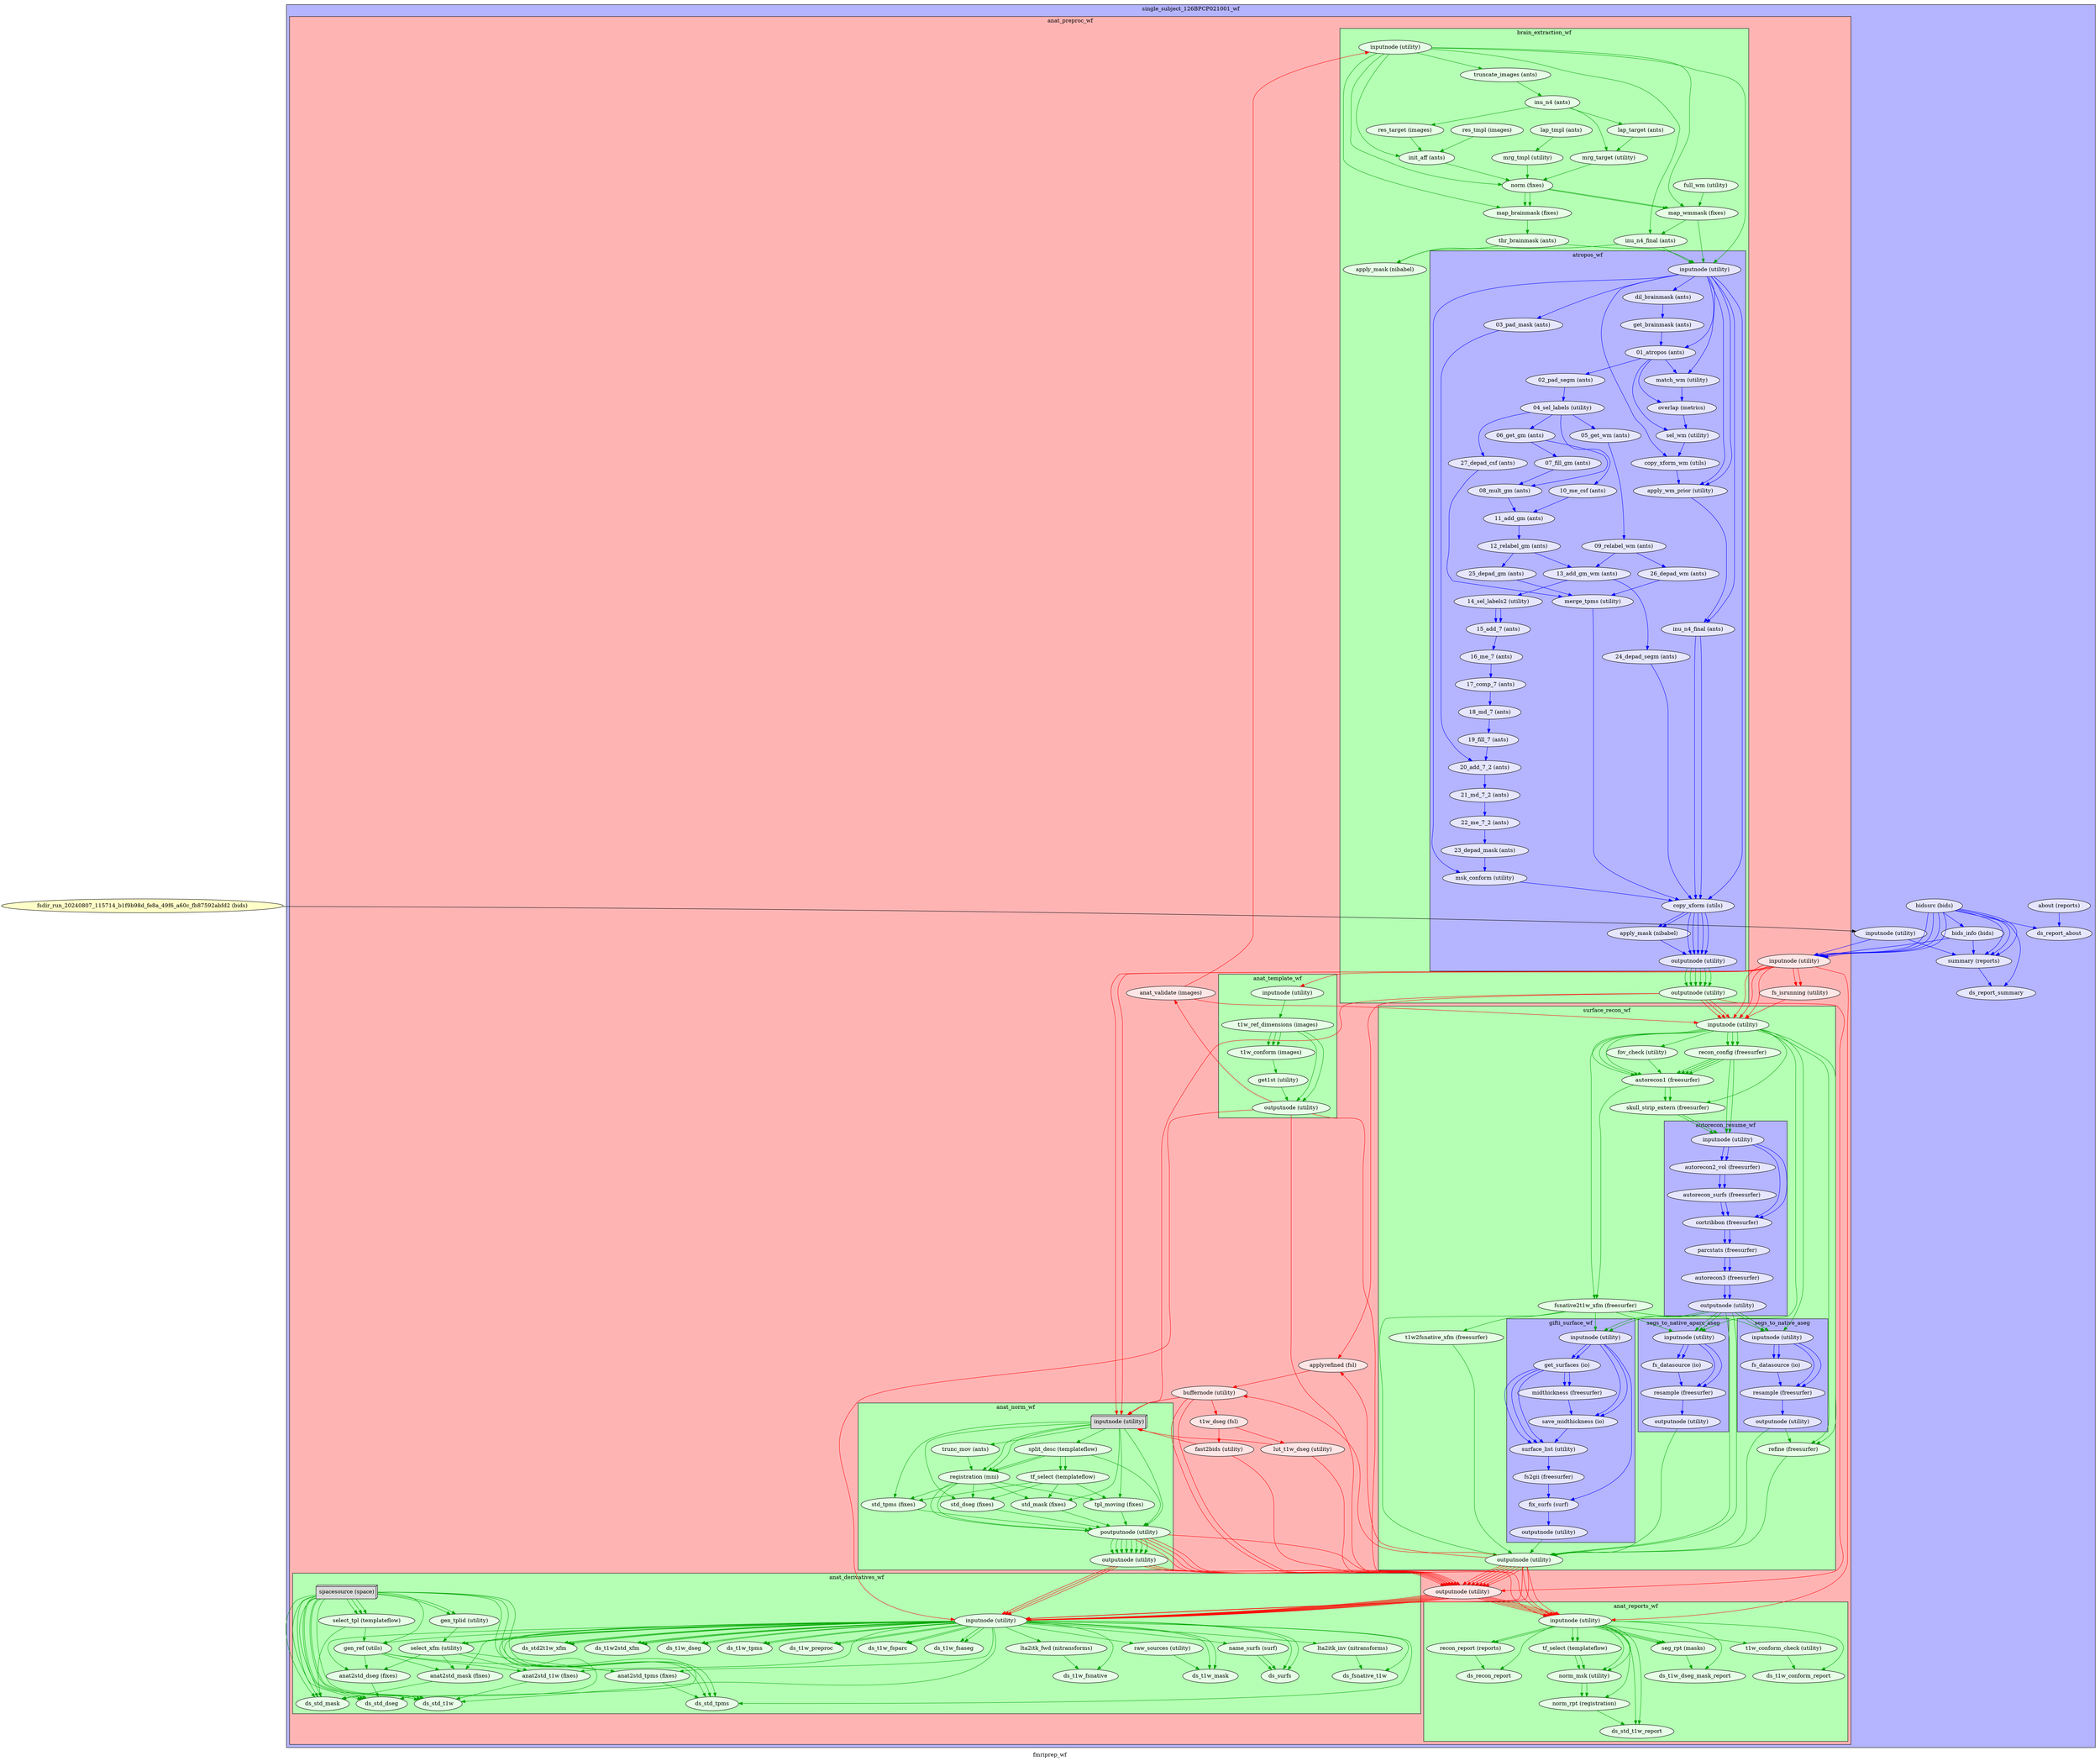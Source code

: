 digraph fmriprep_wf{
  label="fmriprep_wf";
  fmriprep_wf_fsdir_run_20240807_115714_b1f9b98d_fe8a_49f6_a60c_fb87592abfd2[label="fsdir_run_20240807_115714_b1f9b98d_fe8a_49f6_a60c_fb87592abfd2 (bids)", style=filled, fillcolor="#FFFFC8"];
  subgraph cluster_fmriprep_wf_single_subject_126BPCP021001_wf {
      edge [color="#0000FF"];
      style=filled;
      fillcolor="#B4B4FF";
      label="single_subject_126BPCP021001_wf";
    fmriprep_wf_single_subject_126BPCP021001_wf_about[label="about (reports)", style=filled, fillcolor="#E6E6FF"];
    fmriprep_wf_single_subject_126BPCP021001_wf_bidssrc[label="bidssrc (bids)", style=filled, fillcolor="#E6E6FF"];
    fmriprep_wf_single_subject_126BPCP021001_wf_ds_report_about[label="ds_report_about", style=filled, fillcolor="#E6E6FF"];
    fmriprep_wf_single_subject_126BPCP021001_wf_bids_info[label="bids_info (bids)", style=filled, fillcolor="#E6E6FF"];
    fmriprep_wf_single_subject_126BPCP021001_wf_inputnode[label="inputnode (utility)", style=filled, fillcolor="#E6E6FF"];
    fmriprep_wf_single_subject_126BPCP021001_wf_summary[label="summary (reports)", style=filled, fillcolor="#E6E6FF"];
    fmriprep_wf_single_subject_126BPCP021001_wf_ds_report_summary[label="ds_report_summary", style=filled, fillcolor="#E6E6FF"];
    fmriprep_wf_single_subject_126BPCP021001_wf_about -> fmriprep_wf_single_subject_126BPCP021001_wf_ds_report_about;
    fmriprep_wf_single_subject_126BPCP021001_wf_bidssrc -> fmriprep_wf_single_subject_126BPCP021001_wf_summary;
    fmriprep_wf_single_subject_126BPCP021001_wf_bidssrc -> fmriprep_wf_single_subject_126BPCP021001_wf_summary;
    fmriprep_wf_single_subject_126BPCP021001_wf_bidssrc -> fmriprep_wf_single_subject_126BPCP021001_wf_summary;
    fmriprep_wf_single_subject_126BPCP021001_wf_bidssrc -> fmriprep_wf_single_subject_126BPCP021001_wf_bids_info;
    fmriprep_wf_single_subject_126BPCP021001_wf_bidssrc -> fmriprep_wf_single_subject_126BPCP021001_wf_ds_report_summary;
    fmriprep_wf_single_subject_126BPCP021001_wf_bidssrc -> fmriprep_wf_single_subject_126BPCP021001_wf_ds_report_about;
    fmriprep_wf_single_subject_126BPCP021001_wf_bids_info -> fmriprep_wf_single_subject_126BPCP021001_wf_summary;
    fmriprep_wf_single_subject_126BPCP021001_wf_inputnode -> fmriprep_wf_single_subject_126BPCP021001_wf_summary;
    fmriprep_wf_single_subject_126BPCP021001_wf_summary -> fmriprep_wf_single_subject_126BPCP021001_wf_ds_report_summary;
    subgraph cluster_fmriprep_wf_single_subject_126BPCP021001_wf_anat_preproc_wf {
            edge [color="#FF0000"];
            style=filled;
            fillcolor="#FFB4B4";
            label="anat_preproc_wf";
        fmriprep_wf_single_subject_126BPCP021001_wf_anat_preproc_wf_inputnode[label="inputnode (utility)", style=filled, fillcolor="#FFE6E6"];
        fmriprep_wf_single_subject_126BPCP021001_wf_anat_preproc_wf_fs_isrunning[label="fs_isrunning (utility)", style=filled, fillcolor="#FFE6E6"];
        fmriprep_wf_single_subject_126BPCP021001_wf_anat_preproc_wf_anat_validate[label="anat_validate (images)", style=filled, fillcolor="#FFE6E6"];
        fmriprep_wf_single_subject_126BPCP021001_wf_anat_preproc_wf_applyrefined[label="applyrefined (fsl)", style=filled, fillcolor="#FFE6E6"];
        fmriprep_wf_single_subject_126BPCP021001_wf_anat_preproc_wf_buffernode[label="buffernode (utility)", style=filled, fillcolor="#FFE6E6"];
        fmriprep_wf_single_subject_126BPCP021001_wf_anat_preproc_wf_t1w_dseg[label="t1w_dseg (fsl)", style=filled, fillcolor="#FFE6E6"];
        fmriprep_wf_single_subject_126BPCP021001_wf_anat_preproc_wf_fast2bids[label="fast2bids (utility)", style=filled, fillcolor="#FFE6E6"];
        fmriprep_wf_single_subject_126BPCP021001_wf_anat_preproc_wf_lut_t1w_dseg[label="lut_t1w_dseg (utility)", style=filled, fillcolor="#FFE6E6"];
        fmriprep_wf_single_subject_126BPCP021001_wf_anat_preproc_wf_outputnode[label="outputnode (utility)", style=filled, fillcolor="#FFE6E6"];
        fmriprep_wf_single_subject_126BPCP021001_wf_anat_preproc_wf_inputnode -> fmriprep_wf_single_subject_126BPCP021001_wf_anat_preproc_wf_fs_isrunning;
        fmriprep_wf_single_subject_126BPCP021001_wf_anat_preproc_wf_inputnode -> fmriprep_wf_single_subject_126BPCP021001_wf_anat_preproc_wf_fs_isrunning;
        subgraph cluster_fmriprep_wf_single_subject_126BPCP021001_wf_anat_preproc_wf_anat_template_wf {
                        edge [color="#00A300"];
                        style=filled;
                        fillcolor="#B4FFB4";
                        label="anat_template_wf";
                fmriprep_wf_single_subject_126BPCP021001_wf_anat_preproc_wf_anat_template_wf_inputnode[label="inputnode (utility)", style=filled, fillcolor="#E6FFE6"];
                fmriprep_wf_single_subject_126BPCP021001_wf_anat_preproc_wf_anat_template_wf_t1w_ref_dimensions[label="t1w_ref_dimensions (images)", style=filled, fillcolor="#E6FFE6"];
                fmriprep_wf_single_subject_126BPCP021001_wf_anat_preproc_wf_anat_template_wf_t1w_conform[label="t1w_conform (images)", style=filled, fillcolor="#E6FFE6"];
                fmriprep_wf_single_subject_126BPCP021001_wf_anat_preproc_wf_anat_template_wf_get1st[label="get1st (utility)", style=filled, fillcolor="#E6FFE6"];
                fmriprep_wf_single_subject_126BPCP021001_wf_anat_preproc_wf_anat_template_wf_outputnode[label="outputnode (utility)", style=filled, fillcolor="#E6FFE6"];
                fmriprep_wf_single_subject_126BPCP021001_wf_anat_preproc_wf_anat_template_wf_inputnode -> fmriprep_wf_single_subject_126BPCP021001_wf_anat_preproc_wf_anat_template_wf_t1w_ref_dimensions;
                fmriprep_wf_single_subject_126BPCP021001_wf_anat_preproc_wf_anat_template_wf_t1w_ref_dimensions -> fmriprep_wf_single_subject_126BPCP021001_wf_anat_preproc_wf_anat_template_wf_t1w_conform;
                fmriprep_wf_single_subject_126BPCP021001_wf_anat_preproc_wf_anat_template_wf_t1w_ref_dimensions -> fmriprep_wf_single_subject_126BPCP021001_wf_anat_preproc_wf_anat_template_wf_t1w_conform;
                fmriprep_wf_single_subject_126BPCP021001_wf_anat_preproc_wf_anat_template_wf_t1w_ref_dimensions -> fmriprep_wf_single_subject_126BPCP021001_wf_anat_preproc_wf_anat_template_wf_t1w_conform;
                fmriprep_wf_single_subject_126BPCP021001_wf_anat_preproc_wf_anat_template_wf_t1w_ref_dimensions -> fmriprep_wf_single_subject_126BPCP021001_wf_anat_preproc_wf_anat_template_wf_outputnode;
                fmriprep_wf_single_subject_126BPCP021001_wf_anat_preproc_wf_anat_template_wf_t1w_ref_dimensions -> fmriprep_wf_single_subject_126BPCP021001_wf_anat_preproc_wf_anat_template_wf_outputnode;
                fmriprep_wf_single_subject_126BPCP021001_wf_anat_preproc_wf_anat_template_wf_t1w_conform -> fmriprep_wf_single_subject_126BPCP021001_wf_anat_preproc_wf_anat_template_wf_get1st;
                fmriprep_wf_single_subject_126BPCP021001_wf_anat_preproc_wf_anat_template_wf_get1st -> fmriprep_wf_single_subject_126BPCP021001_wf_anat_preproc_wf_anat_template_wf_outputnode;
        }
        subgraph cluster_fmriprep_wf_single_subject_126BPCP021001_wf_anat_preproc_wf_brain_extraction_wf {
                        edge [color="#00A300"];
                        style=filled;
                        fillcolor="#B4FFB4";
                        label="brain_extraction_wf";
                fmriprep_wf_single_subject_126BPCP021001_wf_anat_preproc_wf_brain_extraction_wf_lap_tmpl[label="lap_tmpl (ants)", style=filled, fillcolor="#E6FFE6"];
                fmriprep_wf_single_subject_126BPCP021001_wf_anat_preproc_wf_brain_extraction_wf_mrg_tmpl[label="mrg_tmpl (utility)", style=filled, fillcolor="#E6FFE6"];
                fmriprep_wf_single_subject_126BPCP021001_wf_anat_preproc_wf_brain_extraction_wf_full_wm[label="full_wm (utility)", style=filled, fillcolor="#E6FFE6"];
                fmriprep_wf_single_subject_126BPCP021001_wf_anat_preproc_wf_brain_extraction_wf_res_tmpl[label="res_tmpl (images)", style=filled, fillcolor="#E6FFE6"];
                fmriprep_wf_single_subject_126BPCP021001_wf_anat_preproc_wf_brain_extraction_wf_inputnode[label="inputnode (utility)", style=filled, fillcolor="#E6FFE6"];
                fmriprep_wf_single_subject_126BPCP021001_wf_anat_preproc_wf_brain_extraction_wf_truncate_images[label="truncate_images (ants)", style=filled, fillcolor="#E6FFE6"];
                fmriprep_wf_single_subject_126BPCP021001_wf_anat_preproc_wf_brain_extraction_wf_inu_n4[label="inu_n4 (ants)", style=filled, fillcolor="#E6FFE6"];
                fmriprep_wf_single_subject_126BPCP021001_wf_anat_preproc_wf_brain_extraction_wf_lap_target[label="lap_target (ants)", style=filled, fillcolor="#E6FFE6"];
                fmriprep_wf_single_subject_126BPCP021001_wf_anat_preproc_wf_brain_extraction_wf_mrg_target[label="mrg_target (utility)", style=filled, fillcolor="#E6FFE6"];
                fmriprep_wf_single_subject_126BPCP021001_wf_anat_preproc_wf_brain_extraction_wf_res_target[label="res_target (images)", style=filled, fillcolor="#E6FFE6"];
                fmriprep_wf_single_subject_126BPCP021001_wf_anat_preproc_wf_brain_extraction_wf_init_aff[label="init_aff (ants)", style=filled, fillcolor="#E6FFE6"];
                fmriprep_wf_single_subject_126BPCP021001_wf_anat_preproc_wf_brain_extraction_wf_norm[label="norm (fixes)", style=filled, fillcolor="#E6FFE6"];
                fmriprep_wf_single_subject_126BPCP021001_wf_anat_preproc_wf_brain_extraction_wf_map_wmmask[label="map_wmmask (fixes)", style=filled, fillcolor="#E6FFE6"];
                fmriprep_wf_single_subject_126BPCP021001_wf_anat_preproc_wf_brain_extraction_wf_inu_n4_final[label="inu_n4_final (ants)", style=filled, fillcolor="#E6FFE6"];
                fmriprep_wf_single_subject_126BPCP021001_wf_anat_preproc_wf_brain_extraction_wf_map_brainmask[label="map_brainmask (fixes)", style=filled, fillcolor="#E6FFE6"];
                fmriprep_wf_single_subject_126BPCP021001_wf_anat_preproc_wf_brain_extraction_wf_thr_brainmask[label="thr_brainmask (ants)", style=filled, fillcolor="#E6FFE6"];
                fmriprep_wf_single_subject_126BPCP021001_wf_anat_preproc_wf_brain_extraction_wf_outputnode[label="outputnode (utility)", style=filled, fillcolor="#E6FFE6"];
                fmriprep_wf_single_subject_126BPCP021001_wf_anat_preproc_wf_brain_extraction_wf_apply_mask[label="apply_mask (nibabel)", style=filled, fillcolor="#E6FFE6"];
                fmriprep_wf_single_subject_126BPCP021001_wf_anat_preproc_wf_brain_extraction_wf_lap_tmpl -> fmriprep_wf_single_subject_126BPCP021001_wf_anat_preproc_wf_brain_extraction_wf_mrg_tmpl;
                fmriprep_wf_single_subject_126BPCP021001_wf_anat_preproc_wf_brain_extraction_wf_mrg_tmpl -> fmriprep_wf_single_subject_126BPCP021001_wf_anat_preproc_wf_brain_extraction_wf_norm;
                fmriprep_wf_single_subject_126BPCP021001_wf_anat_preproc_wf_brain_extraction_wf_full_wm -> fmriprep_wf_single_subject_126BPCP021001_wf_anat_preproc_wf_brain_extraction_wf_map_wmmask;
                fmriprep_wf_single_subject_126BPCP021001_wf_anat_preproc_wf_brain_extraction_wf_res_tmpl -> fmriprep_wf_single_subject_126BPCP021001_wf_anat_preproc_wf_brain_extraction_wf_init_aff;
                fmriprep_wf_single_subject_126BPCP021001_wf_anat_preproc_wf_brain_extraction_wf_inputnode -> fmriprep_wf_single_subject_126BPCP021001_wf_anat_preproc_wf_brain_extraction_wf_truncate_images;
                fmriprep_wf_single_subject_126BPCP021001_wf_anat_preproc_wf_brain_extraction_wf_inputnode -> fmriprep_wf_single_subject_126BPCP021001_wf_anat_preproc_wf_brain_extraction_wf_inu_n4_final;
                fmriprep_wf_single_subject_126BPCP021001_wf_anat_preproc_wf_brain_extraction_wf_inputnode -> fmriprep_wf_single_subject_126BPCP021001_wf_anat_preproc_wf_brain_extraction_wf_init_aff;
                fmriprep_wf_single_subject_126BPCP021001_wf_anat_preproc_wf_brain_extraction_wf_inputnode -> fmriprep_wf_single_subject_126BPCP021001_wf_anat_preproc_wf_brain_extraction_wf_norm;
                fmriprep_wf_single_subject_126BPCP021001_wf_anat_preproc_wf_brain_extraction_wf_inputnode -> fmriprep_wf_single_subject_126BPCP021001_wf_anat_preproc_wf_brain_extraction_wf_map_brainmask;
                fmriprep_wf_single_subject_126BPCP021001_wf_anat_preproc_wf_brain_extraction_wf_inputnode -> fmriprep_wf_single_subject_126BPCP021001_wf_anat_preproc_wf_brain_extraction_wf_map_wmmask;
                fmriprep_wf_single_subject_126BPCP021001_wf_anat_preproc_wf_brain_extraction_wf_truncate_images -> fmriprep_wf_single_subject_126BPCP021001_wf_anat_preproc_wf_brain_extraction_wf_inu_n4;
                fmriprep_wf_single_subject_126BPCP021001_wf_anat_preproc_wf_brain_extraction_wf_inu_n4 -> fmriprep_wf_single_subject_126BPCP021001_wf_anat_preproc_wf_brain_extraction_wf_res_target;
                fmriprep_wf_single_subject_126BPCP021001_wf_anat_preproc_wf_brain_extraction_wf_inu_n4 -> fmriprep_wf_single_subject_126BPCP021001_wf_anat_preproc_wf_brain_extraction_wf_lap_target;
                fmriprep_wf_single_subject_126BPCP021001_wf_anat_preproc_wf_brain_extraction_wf_inu_n4 -> fmriprep_wf_single_subject_126BPCP021001_wf_anat_preproc_wf_brain_extraction_wf_mrg_target;
                fmriprep_wf_single_subject_126BPCP021001_wf_anat_preproc_wf_brain_extraction_wf_lap_target -> fmriprep_wf_single_subject_126BPCP021001_wf_anat_preproc_wf_brain_extraction_wf_mrg_target;
                fmriprep_wf_single_subject_126BPCP021001_wf_anat_preproc_wf_brain_extraction_wf_mrg_target -> fmriprep_wf_single_subject_126BPCP021001_wf_anat_preproc_wf_brain_extraction_wf_norm;
                fmriprep_wf_single_subject_126BPCP021001_wf_anat_preproc_wf_brain_extraction_wf_res_target -> fmriprep_wf_single_subject_126BPCP021001_wf_anat_preproc_wf_brain_extraction_wf_init_aff;
                fmriprep_wf_single_subject_126BPCP021001_wf_anat_preproc_wf_brain_extraction_wf_init_aff -> fmriprep_wf_single_subject_126BPCP021001_wf_anat_preproc_wf_brain_extraction_wf_norm;
                fmriprep_wf_single_subject_126BPCP021001_wf_anat_preproc_wf_brain_extraction_wf_norm -> fmriprep_wf_single_subject_126BPCP021001_wf_anat_preproc_wf_brain_extraction_wf_map_brainmask;
                fmriprep_wf_single_subject_126BPCP021001_wf_anat_preproc_wf_brain_extraction_wf_norm -> fmriprep_wf_single_subject_126BPCP021001_wf_anat_preproc_wf_brain_extraction_wf_map_brainmask;
                fmriprep_wf_single_subject_126BPCP021001_wf_anat_preproc_wf_brain_extraction_wf_norm -> fmriprep_wf_single_subject_126BPCP021001_wf_anat_preproc_wf_brain_extraction_wf_map_wmmask;
                fmriprep_wf_single_subject_126BPCP021001_wf_anat_preproc_wf_brain_extraction_wf_norm -> fmriprep_wf_single_subject_126BPCP021001_wf_anat_preproc_wf_brain_extraction_wf_map_wmmask;
                fmriprep_wf_single_subject_126BPCP021001_wf_anat_preproc_wf_brain_extraction_wf_map_wmmask -> fmriprep_wf_single_subject_126BPCP021001_wf_anat_preproc_wf_brain_extraction_wf_inu_n4_final;
                fmriprep_wf_single_subject_126BPCP021001_wf_anat_preproc_wf_brain_extraction_wf_inu_n4_final -> fmriprep_wf_single_subject_126BPCP021001_wf_anat_preproc_wf_brain_extraction_wf_apply_mask;
                fmriprep_wf_single_subject_126BPCP021001_wf_anat_preproc_wf_brain_extraction_wf_map_brainmask -> fmriprep_wf_single_subject_126BPCP021001_wf_anat_preproc_wf_brain_extraction_wf_thr_brainmask;
                fmriprep_wf_single_subject_126BPCP021001_wf_anat_preproc_wf_brain_extraction_wf_thr_brainmask -> fmriprep_wf_single_subject_126BPCP021001_wf_anat_preproc_wf_brain_extraction_wf_apply_mask;
                subgraph cluster_fmriprep_wf_single_subject_126BPCP021001_wf_anat_preproc_wf_brain_extraction_wf_atropos_wf {
                                                edge [color="#0000FF"];
                                                style=filled;
                                                fillcolor="#B4B4FF";
                                                label="atropos_wf";
                                fmriprep_wf_single_subject_126BPCP021001_wf_anat_preproc_wf_brain_extraction_wf_atropos_wf_inputnode[label="inputnode (utility)", style=filled, fillcolor="#E6E6FF"];
                                fmriprep_wf_single_subject_126BPCP021001_wf_anat_preproc_wf_brain_extraction_wf_atropos_wf_03_pad_mask[label="03_pad_mask (ants)", style=filled, fillcolor="#E6E6FF"];
                                fmriprep_wf_single_subject_126BPCP021001_wf_anat_preproc_wf_brain_extraction_wf_atropos_wf_dil_brainmask[label="dil_brainmask (ants)", style=filled, fillcolor="#E6E6FF"];
                                fmriprep_wf_single_subject_126BPCP021001_wf_anat_preproc_wf_brain_extraction_wf_atropos_wf_get_brainmask[label="get_brainmask (ants)", style=filled, fillcolor="#E6E6FF"];
                                fmriprep_wf_single_subject_126BPCP021001_wf_anat_preproc_wf_brain_extraction_wf_atropos_wf_01_atropos[label="01_atropos (ants)", style=filled, fillcolor="#E6E6FF"];
                                fmriprep_wf_single_subject_126BPCP021001_wf_anat_preproc_wf_brain_extraction_wf_atropos_wf_match_wm[label="match_wm (utility)", style=filled, fillcolor="#E6E6FF"];
                                fmriprep_wf_single_subject_126BPCP021001_wf_anat_preproc_wf_brain_extraction_wf_atropos_wf_overlap[label="overlap (metrics)", style=filled, fillcolor="#E6E6FF"];
                                fmriprep_wf_single_subject_126BPCP021001_wf_anat_preproc_wf_brain_extraction_wf_atropos_wf_sel_wm[label="sel_wm (utility)", style=filled, fillcolor="#E6E6FF"];
                                fmriprep_wf_single_subject_126BPCP021001_wf_anat_preproc_wf_brain_extraction_wf_atropos_wf_copy_xform_wm[label="copy_xform_wm (utils)", style=filled, fillcolor="#E6E6FF"];
                                fmriprep_wf_single_subject_126BPCP021001_wf_anat_preproc_wf_brain_extraction_wf_atropos_wf_apply_wm_prior[label="apply_wm_prior (utility)", style=filled, fillcolor="#E6E6FF"];
                                fmriprep_wf_single_subject_126BPCP021001_wf_anat_preproc_wf_brain_extraction_wf_atropos_wf_inu_n4_final[label="inu_n4_final (ants)", style=filled, fillcolor="#E6E6FF"];
                                fmriprep_wf_single_subject_126BPCP021001_wf_anat_preproc_wf_brain_extraction_wf_atropos_wf_02_pad_segm[label="02_pad_segm (ants)", style=filled, fillcolor="#E6E6FF"];
                                fmriprep_wf_single_subject_126BPCP021001_wf_anat_preproc_wf_brain_extraction_wf_atropos_wf_04_sel_labels[label="04_sel_labels (utility)", style=filled, fillcolor="#E6E6FF"];
                                fmriprep_wf_single_subject_126BPCP021001_wf_anat_preproc_wf_brain_extraction_wf_atropos_wf_27_depad_csf[label="27_depad_csf (ants)", style=filled, fillcolor="#E6E6FF"];
                                fmriprep_wf_single_subject_126BPCP021001_wf_anat_preproc_wf_brain_extraction_wf_atropos_wf_10_me_csf[label="10_me_csf (ants)", style=filled, fillcolor="#E6E6FF"];
                                fmriprep_wf_single_subject_126BPCP021001_wf_anat_preproc_wf_brain_extraction_wf_atropos_wf_06_get_gm[label="06_get_gm (ants)", style=filled, fillcolor="#E6E6FF"];
                                fmriprep_wf_single_subject_126BPCP021001_wf_anat_preproc_wf_brain_extraction_wf_atropos_wf_07_fill_gm[label="07_fill_gm (ants)", style=filled, fillcolor="#E6E6FF"];
                                fmriprep_wf_single_subject_126BPCP021001_wf_anat_preproc_wf_brain_extraction_wf_atropos_wf_08_mult_gm[label="08_mult_gm (ants)", style=filled, fillcolor="#E6E6FF"];
                                fmriprep_wf_single_subject_126BPCP021001_wf_anat_preproc_wf_brain_extraction_wf_atropos_wf_11_add_gm[label="11_add_gm (ants)", style=filled, fillcolor="#E6E6FF"];
                                fmriprep_wf_single_subject_126BPCP021001_wf_anat_preproc_wf_brain_extraction_wf_atropos_wf_12_relabel_gm[label="12_relabel_gm (ants)", style=filled, fillcolor="#E6E6FF"];
                                fmriprep_wf_single_subject_126BPCP021001_wf_anat_preproc_wf_brain_extraction_wf_atropos_wf_25_depad_gm[label="25_depad_gm (ants)", style=filled, fillcolor="#E6E6FF"];
                                fmriprep_wf_single_subject_126BPCP021001_wf_anat_preproc_wf_brain_extraction_wf_atropos_wf_05_get_wm[label="05_get_wm (ants)", style=filled, fillcolor="#E6E6FF"];
                                fmriprep_wf_single_subject_126BPCP021001_wf_anat_preproc_wf_brain_extraction_wf_atropos_wf_09_relabel_wm[label="09_relabel_wm (ants)", style=filled, fillcolor="#E6E6FF"];
                                fmriprep_wf_single_subject_126BPCP021001_wf_anat_preproc_wf_brain_extraction_wf_atropos_wf_26_depad_wm[label="26_depad_wm (ants)", style=filled, fillcolor="#E6E6FF"];
                                fmriprep_wf_single_subject_126BPCP021001_wf_anat_preproc_wf_brain_extraction_wf_atropos_wf_merge_tpms[label="merge_tpms (utility)", style=filled, fillcolor="#E6E6FF"];
                                fmriprep_wf_single_subject_126BPCP021001_wf_anat_preproc_wf_brain_extraction_wf_atropos_wf_13_add_gm_wm[label="13_add_gm_wm (ants)", style=filled, fillcolor="#E6E6FF"];
                                fmriprep_wf_single_subject_126BPCP021001_wf_anat_preproc_wf_brain_extraction_wf_atropos_wf_24_depad_segm[label="24_depad_segm (ants)", style=filled, fillcolor="#E6E6FF"];
                                fmriprep_wf_single_subject_126BPCP021001_wf_anat_preproc_wf_brain_extraction_wf_atropos_wf_14_sel_labels2[label="14_sel_labels2 (utility)", style=filled, fillcolor="#E6E6FF"];
                                fmriprep_wf_single_subject_126BPCP021001_wf_anat_preproc_wf_brain_extraction_wf_atropos_wf_15_add_7[label="15_add_7 (ants)", style=filled, fillcolor="#E6E6FF"];
                                fmriprep_wf_single_subject_126BPCP021001_wf_anat_preproc_wf_brain_extraction_wf_atropos_wf_16_me_7[label="16_me_7 (ants)", style=filled, fillcolor="#E6E6FF"];
                                fmriprep_wf_single_subject_126BPCP021001_wf_anat_preproc_wf_brain_extraction_wf_atropos_wf_17_comp_7[label="17_comp_7 (ants)", style=filled, fillcolor="#E6E6FF"];
                                fmriprep_wf_single_subject_126BPCP021001_wf_anat_preproc_wf_brain_extraction_wf_atropos_wf_18_md_7[label="18_md_7 (ants)", style=filled, fillcolor="#E6E6FF"];
                                fmriprep_wf_single_subject_126BPCP021001_wf_anat_preproc_wf_brain_extraction_wf_atropos_wf_19_fill_7[label="19_fill_7 (ants)", style=filled, fillcolor="#E6E6FF"];
                                fmriprep_wf_single_subject_126BPCP021001_wf_anat_preproc_wf_brain_extraction_wf_atropos_wf_20_add_7_2[label="20_add_7_2 (ants)", style=filled, fillcolor="#E6E6FF"];
                                fmriprep_wf_single_subject_126BPCP021001_wf_anat_preproc_wf_brain_extraction_wf_atropos_wf_21_md_7_2[label="21_md_7_2 (ants)", style=filled, fillcolor="#E6E6FF"];
                                fmriprep_wf_single_subject_126BPCP021001_wf_anat_preproc_wf_brain_extraction_wf_atropos_wf_22_me_7_2[label="22_me_7_2 (ants)", style=filled, fillcolor="#E6E6FF"];
                                fmriprep_wf_single_subject_126BPCP021001_wf_anat_preproc_wf_brain_extraction_wf_atropos_wf_23_depad_mask[label="23_depad_mask (ants)", style=filled, fillcolor="#E6E6FF"];
                                fmriprep_wf_single_subject_126BPCP021001_wf_anat_preproc_wf_brain_extraction_wf_atropos_wf_msk_conform[label="msk_conform (utility)", style=filled, fillcolor="#E6E6FF"];
                                fmriprep_wf_single_subject_126BPCP021001_wf_anat_preproc_wf_brain_extraction_wf_atropos_wf_copy_xform[label="copy_xform (utils)", style=filled, fillcolor="#E6E6FF"];
                                fmriprep_wf_single_subject_126BPCP021001_wf_anat_preproc_wf_brain_extraction_wf_atropos_wf_apply_mask[label="apply_mask (nibabel)", style=filled, fillcolor="#E6E6FF"];
                                fmriprep_wf_single_subject_126BPCP021001_wf_anat_preproc_wf_brain_extraction_wf_atropos_wf_outputnode[label="outputnode (utility)", style=filled, fillcolor="#E6E6FF"];
                                fmriprep_wf_single_subject_126BPCP021001_wf_anat_preproc_wf_brain_extraction_wf_atropos_wf_inputnode -> fmriprep_wf_single_subject_126BPCP021001_wf_anat_preproc_wf_brain_extraction_wf_atropos_wf_dil_brainmask;
                                fmriprep_wf_single_subject_126BPCP021001_wf_anat_preproc_wf_brain_extraction_wf_atropos_wf_inputnode -> fmriprep_wf_single_subject_126BPCP021001_wf_anat_preproc_wf_brain_extraction_wf_atropos_wf_copy_xform;
                                fmriprep_wf_single_subject_126BPCP021001_wf_anat_preproc_wf_brain_extraction_wf_atropos_wf_inputnode -> fmriprep_wf_single_subject_126BPCP021001_wf_anat_preproc_wf_brain_extraction_wf_atropos_wf_copy_xform_wm;
                                fmriprep_wf_single_subject_126BPCP021001_wf_anat_preproc_wf_brain_extraction_wf_atropos_wf_inputnode -> fmriprep_wf_single_subject_126BPCP021001_wf_anat_preproc_wf_brain_extraction_wf_atropos_wf_03_pad_mask;
                                fmriprep_wf_single_subject_126BPCP021001_wf_anat_preproc_wf_brain_extraction_wf_atropos_wf_inputnode -> fmriprep_wf_single_subject_126BPCP021001_wf_anat_preproc_wf_brain_extraction_wf_atropos_wf_01_atropos;
                                fmriprep_wf_single_subject_126BPCP021001_wf_anat_preproc_wf_brain_extraction_wf_atropos_wf_inputnode -> fmriprep_wf_single_subject_126BPCP021001_wf_anat_preproc_wf_brain_extraction_wf_atropos_wf_inu_n4_final;
                                fmriprep_wf_single_subject_126BPCP021001_wf_anat_preproc_wf_brain_extraction_wf_atropos_wf_inputnode -> fmriprep_wf_single_subject_126BPCP021001_wf_anat_preproc_wf_brain_extraction_wf_atropos_wf_msk_conform;
                                fmriprep_wf_single_subject_126BPCP021001_wf_anat_preproc_wf_brain_extraction_wf_atropos_wf_inputnode -> fmriprep_wf_single_subject_126BPCP021001_wf_anat_preproc_wf_brain_extraction_wf_atropos_wf_apply_wm_prior;
                                fmriprep_wf_single_subject_126BPCP021001_wf_anat_preproc_wf_brain_extraction_wf_atropos_wf_inputnode -> fmriprep_wf_single_subject_126BPCP021001_wf_anat_preproc_wf_brain_extraction_wf_atropos_wf_apply_wm_prior;
                                fmriprep_wf_single_subject_126BPCP021001_wf_anat_preproc_wf_brain_extraction_wf_atropos_wf_inputnode -> fmriprep_wf_single_subject_126BPCP021001_wf_anat_preproc_wf_brain_extraction_wf_atropos_wf_match_wm;
                                fmriprep_wf_single_subject_126BPCP021001_wf_anat_preproc_wf_brain_extraction_wf_atropos_wf_03_pad_mask -> fmriprep_wf_single_subject_126BPCP021001_wf_anat_preproc_wf_brain_extraction_wf_atropos_wf_20_add_7_2;
                                fmriprep_wf_single_subject_126BPCP021001_wf_anat_preproc_wf_brain_extraction_wf_atropos_wf_dil_brainmask -> fmriprep_wf_single_subject_126BPCP021001_wf_anat_preproc_wf_brain_extraction_wf_atropos_wf_get_brainmask;
                                fmriprep_wf_single_subject_126BPCP021001_wf_anat_preproc_wf_brain_extraction_wf_atropos_wf_get_brainmask -> fmriprep_wf_single_subject_126BPCP021001_wf_anat_preproc_wf_brain_extraction_wf_atropos_wf_01_atropos;
                                fmriprep_wf_single_subject_126BPCP021001_wf_anat_preproc_wf_brain_extraction_wf_atropos_wf_01_atropos -> fmriprep_wf_single_subject_126BPCP021001_wf_anat_preproc_wf_brain_extraction_wf_atropos_wf_02_pad_segm;
                                fmriprep_wf_single_subject_126BPCP021001_wf_anat_preproc_wf_brain_extraction_wf_atropos_wf_01_atropos -> fmriprep_wf_single_subject_126BPCP021001_wf_anat_preproc_wf_brain_extraction_wf_atropos_wf_sel_wm;
                                fmriprep_wf_single_subject_126BPCP021001_wf_anat_preproc_wf_brain_extraction_wf_atropos_wf_01_atropos -> fmriprep_wf_single_subject_126BPCP021001_wf_anat_preproc_wf_brain_extraction_wf_atropos_wf_match_wm;
                                fmriprep_wf_single_subject_126BPCP021001_wf_anat_preproc_wf_brain_extraction_wf_atropos_wf_01_atropos -> fmriprep_wf_single_subject_126BPCP021001_wf_anat_preproc_wf_brain_extraction_wf_atropos_wf_overlap;
                                fmriprep_wf_single_subject_126BPCP021001_wf_anat_preproc_wf_brain_extraction_wf_atropos_wf_match_wm -> fmriprep_wf_single_subject_126BPCP021001_wf_anat_preproc_wf_brain_extraction_wf_atropos_wf_overlap;
                                fmriprep_wf_single_subject_126BPCP021001_wf_anat_preproc_wf_brain_extraction_wf_atropos_wf_overlap -> fmriprep_wf_single_subject_126BPCP021001_wf_anat_preproc_wf_brain_extraction_wf_atropos_wf_sel_wm;
                                fmriprep_wf_single_subject_126BPCP021001_wf_anat_preproc_wf_brain_extraction_wf_atropos_wf_sel_wm -> fmriprep_wf_single_subject_126BPCP021001_wf_anat_preproc_wf_brain_extraction_wf_atropos_wf_copy_xform_wm;
                                fmriprep_wf_single_subject_126BPCP021001_wf_anat_preproc_wf_brain_extraction_wf_atropos_wf_copy_xform_wm -> fmriprep_wf_single_subject_126BPCP021001_wf_anat_preproc_wf_brain_extraction_wf_atropos_wf_apply_wm_prior;
                                fmriprep_wf_single_subject_126BPCP021001_wf_anat_preproc_wf_brain_extraction_wf_atropos_wf_apply_wm_prior -> fmriprep_wf_single_subject_126BPCP021001_wf_anat_preproc_wf_brain_extraction_wf_atropos_wf_inu_n4_final;
                                fmriprep_wf_single_subject_126BPCP021001_wf_anat_preproc_wf_brain_extraction_wf_atropos_wf_inu_n4_final -> fmriprep_wf_single_subject_126BPCP021001_wf_anat_preproc_wf_brain_extraction_wf_atropos_wf_copy_xform;
                                fmriprep_wf_single_subject_126BPCP021001_wf_anat_preproc_wf_brain_extraction_wf_atropos_wf_inu_n4_final -> fmriprep_wf_single_subject_126BPCP021001_wf_anat_preproc_wf_brain_extraction_wf_atropos_wf_copy_xform;
                                fmriprep_wf_single_subject_126BPCP021001_wf_anat_preproc_wf_brain_extraction_wf_atropos_wf_02_pad_segm -> fmriprep_wf_single_subject_126BPCP021001_wf_anat_preproc_wf_brain_extraction_wf_atropos_wf_04_sel_labels;
                                fmriprep_wf_single_subject_126BPCP021001_wf_anat_preproc_wf_brain_extraction_wf_atropos_wf_04_sel_labels -> fmriprep_wf_single_subject_126BPCP021001_wf_anat_preproc_wf_brain_extraction_wf_atropos_wf_05_get_wm;
                                fmriprep_wf_single_subject_126BPCP021001_wf_anat_preproc_wf_brain_extraction_wf_atropos_wf_04_sel_labels -> fmriprep_wf_single_subject_126BPCP021001_wf_anat_preproc_wf_brain_extraction_wf_atropos_wf_06_get_gm;
                                fmriprep_wf_single_subject_126BPCP021001_wf_anat_preproc_wf_brain_extraction_wf_atropos_wf_04_sel_labels -> fmriprep_wf_single_subject_126BPCP021001_wf_anat_preproc_wf_brain_extraction_wf_atropos_wf_10_me_csf;
                                fmriprep_wf_single_subject_126BPCP021001_wf_anat_preproc_wf_brain_extraction_wf_atropos_wf_04_sel_labels -> fmriprep_wf_single_subject_126BPCP021001_wf_anat_preproc_wf_brain_extraction_wf_atropos_wf_27_depad_csf;
                                fmriprep_wf_single_subject_126BPCP021001_wf_anat_preproc_wf_brain_extraction_wf_atropos_wf_27_depad_csf -> fmriprep_wf_single_subject_126BPCP021001_wf_anat_preproc_wf_brain_extraction_wf_atropos_wf_merge_tpms;
                                fmriprep_wf_single_subject_126BPCP021001_wf_anat_preproc_wf_brain_extraction_wf_atropos_wf_10_me_csf -> fmriprep_wf_single_subject_126BPCP021001_wf_anat_preproc_wf_brain_extraction_wf_atropos_wf_11_add_gm;
                                fmriprep_wf_single_subject_126BPCP021001_wf_anat_preproc_wf_brain_extraction_wf_atropos_wf_06_get_gm -> fmriprep_wf_single_subject_126BPCP021001_wf_anat_preproc_wf_brain_extraction_wf_atropos_wf_07_fill_gm;
                                fmriprep_wf_single_subject_126BPCP021001_wf_anat_preproc_wf_brain_extraction_wf_atropos_wf_06_get_gm -> fmriprep_wf_single_subject_126BPCP021001_wf_anat_preproc_wf_brain_extraction_wf_atropos_wf_08_mult_gm;
                                fmriprep_wf_single_subject_126BPCP021001_wf_anat_preproc_wf_brain_extraction_wf_atropos_wf_07_fill_gm -> fmriprep_wf_single_subject_126BPCP021001_wf_anat_preproc_wf_brain_extraction_wf_atropos_wf_08_mult_gm;
                                fmriprep_wf_single_subject_126BPCP021001_wf_anat_preproc_wf_brain_extraction_wf_atropos_wf_08_mult_gm -> fmriprep_wf_single_subject_126BPCP021001_wf_anat_preproc_wf_brain_extraction_wf_atropos_wf_11_add_gm;
                                fmriprep_wf_single_subject_126BPCP021001_wf_anat_preproc_wf_brain_extraction_wf_atropos_wf_11_add_gm -> fmriprep_wf_single_subject_126BPCP021001_wf_anat_preproc_wf_brain_extraction_wf_atropos_wf_12_relabel_gm;
                                fmriprep_wf_single_subject_126BPCP021001_wf_anat_preproc_wf_brain_extraction_wf_atropos_wf_12_relabel_gm -> fmriprep_wf_single_subject_126BPCP021001_wf_anat_preproc_wf_brain_extraction_wf_atropos_wf_13_add_gm_wm;
                                fmriprep_wf_single_subject_126BPCP021001_wf_anat_preproc_wf_brain_extraction_wf_atropos_wf_12_relabel_gm -> fmriprep_wf_single_subject_126BPCP021001_wf_anat_preproc_wf_brain_extraction_wf_atropos_wf_25_depad_gm;
                                fmriprep_wf_single_subject_126BPCP021001_wf_anat_preproc_wf_brain_extraction_wf_atropos_wf_25_depad_gm -> fmriprep_wf_single_subject_126BPCP021001_wf_anat_preproc_wf_brain_extraction_wf_atropos_wf_merge_tpms;
                                fmriprep_wf_single_subject_126BPCP021001_wf_anat_preproc_wf_brain_extraction_wf_atropos_wf_05_get_wm -> fmriprep_wf_single_subject_126BPCP021001_wf_anat_preproc_wf_brain_extraction_wf_atropos_wf_09_relabel_wm;
                                fmriprep_wf_single_subject_126BPCP021001_wf_anat_preproc_wf_brain_extraction_wf_atropos_wf_09_relabel_wm -> fmriprep_wf_single_subject_126BPCP021001_wf_anat_preproc_wf_brain_extraction_wf_atropos_wf_13_add_gm_wm;
                                fmriprep_wf_single_subject_126BPCP021001_wf_anat_preproc_wf_brain_extraction_wf_atropos_wf_09_relabel_wm -> fmriprep_wf_single_subject_126BPCP021001_wf_anat_preproc_wf_brain_extraction_wf_atropos_wf_26_depad_wm;
                                fmriprep_wf_single_subject_126BPCP021001_wf_anat_preproc_wf_brain_extraction_wf_atropos_wf_26_depad_wm -> fmriprep_wf_single_subject_126BPCP021001_wf_anat_preproc_wf_brain_extraction_wf_atropos_wf_merge_tpms;
                                fmriprep_wf_single_subject_126BPCP021001_wf_anat_preproc_wf_brain_extraction_wf_atropos_wf_merge_tpms -> fmriprep_wf_single_subject_126BPCP021001_wf_anat_preproc_wf_brain_extraction_wf_atropos_wf_copy_xform;
                                fmriprep_wf_single_subject_126BPCP021001_wf_anat_preproc_wf_brain_extraction_wf_atropos_wf_13_add_gm_wm -> fmriprep_wf_single_subject_126BPCP021001_wf_anat_preproc_wf_brain_extraction_wf_atropos_wf_14_sel_labels2;
                                fmriprep_wf_single_subject_126BPCP021001_wf_anat_preproc_wf_brain_extraction_wf_atropos_wf_13_add_gm_wm -> fmriprep_wf_single_subject_126BPCP021001_wf_anat_preproc_wf_brain_extraction_wf_atropos_wf_24_depad_segm;
                                fmriprep_wf_single_subject_126BPCP021001_wf_anat_preproc_wf_brain_extraction_wf_atropos_wf_24_depad_segm -> fmriprep_wf_single_subject_126BPCP021001_wf_anat_preproc_wf_brain_extraction_wf_atropos_wf_copy_xform;
                                fmriprep_wf_single_subject_126BPCP021001_wf_anat_preproc_wf_brain_extraction_wf_atropos_wf_14_sel_labels2 -> fmriprep_wf_single_subject_126BPCP021001_wf_anat_preproc_wf_brain_extraction_wf_atropos_wf_15_add_7;
                                fmriprep_wf_single_subject_126BPCP021001_wf_anat_preproc_wf_brain_extraction_wf_atropos_wf_14_sel_labels2 -> fmriprep_wf_single_subject_126BPCP021001_wf_anat_preproc_wf_brain_extraction_wf_atropos_wf_15_add_7;
                                fmriprep_wf_single_subject_126BPCP021001_wf_anat_preproc_wf_brain_extraction_wf_atropos_wf_15_add_7 -> fmriprep_wf_single_subject_126BPCP021001_wf_anat_preproc_wf_brain_extraction_wf_atropos_wf_16_me_7;
                                fmriprep_wf_single_subject_126BPCP021001_wf_anat_preproc_wf_brain_extraction_wf_atropos_wf_16_me_7 -> fmriprep_wf_single_subject_126BPCP021001_wf_anat_preproc_wf_brain_extraction_wf_atropos_wf_17_comp_7;
                                fmriprep_wf_single_subject_126BPCP021001_wf_anat_preproc_wf_brain_extraction_wf_atropos_wf_17_comp_7 -> fmriprep_wf_single_subject_126BPCP021001_wf_anat_preproc_wf_brain_extraction_wf_atropos_wf_18_md_7;
                                fmriprep_wf_single_subject_126BPCP021001_wf_anat_preproc_wf_brain_extraction_wf_atropos_wf_18_md_7 -> fmriprep_wf_single_subject_126BPCP021001_wf_anat_preproc_wf_brain_extraction_wf_atropos_wf_19_fill_7;
                                fmriprep_wf_single_subject_126BPCP021001_wf_anat_preproc_wf_brain_extraction_wf_atropos_wf_19_fill_7 -> fmriprep_wf_single_subject_126BPCP021001_wf_anat_preproc_wf_brain_extraction_wf_atropos_wf_20_add_7_2;
                                fmriprep_wf_single_subject_126BPCP021001_wf_anat_preproc_wf_brain_extraction_wf_atropos_wf_20_add_7_2 -> fmriprep_wf_single_subject_126BPCP021001_wf_anat_preproc_wf_brain_extraction_wf_atropos_wf_21_md_7_2;
                                fmriprep_wf_single_subject_126BPCP021001_wf_anat_preproc_wf_brain_extraction_wf_atropos_wf_21_md_7_2 -> fmriprep_wf_single_subject_126BPCP021001_wf_anat_preproc_wf_brain_extraction_wf_atropos_wf_22_me_7_2;
                                fmriprep_wf_single_subject_126BPCP021001_wf_anat_preproc_wf_brain_extraction_wf_atropos_wf_22_me_7_2 -> fmriprep_wf_single_subject_126BPCP021001_wf_anat_preproc_wf_brain_extraction_wf_atropos_wf_23_depad_mask;
                                fmriprep_wf_single_subject_126BPCP021001_wf_anat_preproc_wf_brain_extraction_wf_atropos_wf_23_depad_mask -> fmriprep_wf_single_subject_126BPCP021001_wf_anat_preproc_wf_brain_extraction_wf_atropos_wf_msk_conform;
                                fmriprep_wf_single_subject_126BPCP021001_wf_anat_preproc_wf_brain_extraction_wf_atropos_wf_msk_conform -> fmriprep_wf_single_subject_126BPCP021001_wf_anat_preproc_wf_brain_extraction_wf_atropos_wf_copy_xform;
                                fmriprep_wf_single_subject_126BPCP021001_wf_anat_preproc_wf_brain_extraction_wf_atropos_wf_copy_xform -> fmriprep_wf_single_subject_126BPCP021001_wf_anat_preproc_wf_brain_extraction_wf_atropos_wf_apply_mask;
                                fmriprep_wf_single_subject_126BPCP021001_wf_anat_preproc_wf_brain_extraction_wf_atropos_wf_copy_xform -> fmriprep_wf_single_subject_126BPCP021001_wf_anat_preproc_wf_brain_extraction_wf_atropos_wf_apply_mask;
                                fmriprep_wf_single_subject_126BPCP021001_wf_anat_preproc_wf_brain_extraction_wf_atropos_wf_copy_xform -> fmriprep_wf_single_subject_126BPCP021001_wf_anat_preproc_wf_brain_extraction_wf_atropos_wf_outputnode;
                                fmriprep_wf_single_subject_126BPCP021001_wf_anat_preproc_wf_brain_extraction_wf_atropos_wf_copy_xform -> fmriprep_wf_single_subject_126BPCP021001_wf_anat_preproc_wf_brain_extraction_wf_atropos_wf_outputnode;
                                fmriprep_wf_single_subject_126BPCP021001_wf_anat_preproc_wf_brain_extraction_wf_atropos_wf_copy_xform -> fmriprep_wf_single_subject_126BPCP021001_wf_anat_preproc_wf_brain_extraction_wf_atropos_wf_outputnode;
                                fmriprep_wf_single_subject_126BPCP021001_wf_anat_preproc_wf_brain_extraction_wf_atropos_wf_copy_xform -> fmriprep_wf_single_subject_126BPCP021001_wf_anat_preproc_wf_brain_extraction_wf_atropos_wf_outputnode;
                                fmriprep_wf_single_subject_126BPCP021001_wf_anat_preproc_wf_brain_extraction_wf_atropos_wf_copy_xform -> fmriprep_wf_single_subject_126BPCP021001_wf_anat_preproc_wf_brain_extraction_wf_atropos_wf_outputnode;
                                fmriprep_wf_single_subject_126BPCP021001_wf_anat_preproc_wf_brain_extraction_wf_atropos_wf_apply_mask -> fmriprep_wf_single_subject_126BPCP021001_wf_anat_preproc_wf_brain_extraction_wf_atropos_wf_outputnode;
                }
                fmriprep_wf_single_subject_126BPCP021001_wf_anat_preproc_wf_brain_extraction_wf_inputnode -> fmriprep_wf_single_subject_126BPCP021001_wf_anat_preproc_wf_brain_extraction_wf_atropos_wf_inputnode;
                fmriprep_wf_single_subject_126BPCP021001_wf_anat_preproc_wf_brain_extraction_wf_inu_n4_final -> fmriprep_wf_single_subject_126BPCP021001_wf_anat_preproc_wf_brain_extraction_wf_atropos_wf_inputnode;
                fmriprep_wf_single_subject_126BPCP021001_wf_anat_preproc_wf_brain_extraction_wf_thr_brainmask -> fmriprep_wf_single_subject_126BPCP021001_wf_anat_preproc_wf_brain_extraction_wf_atropos_wf_inputnode;
                fmriprep_wf_single_subject_126BPCP021001_wf_anat_preproc_wf_brain_extraction_wf_map_wmmask -> fmriprep_wf_single_subject_126BPCP021001_wf_anat_preproc_wf_brain_extraction_wf_atropos_wf_inputnode;
                fmriprep_wf_single_subject_126BPCP021001_wf_anat_preproc_wf_brain_extraction_wf_atropos_wf_outputnode -> fmriprep_wf_single_subject_126BPCP021001_wf_anat_preproc_wf_brain_extraction_wf_outputnode;
                fmriprep_wf_single_subject_126BPCP021001_wf_anat_preproc_wf_brain_extraction_wf_atropos_wf_outputnode -> fmriprep_wf_single_subject_126BPCP021001_wf_anat_preproc_wf_brain_extraction_wf_outputnode;
                fmriprep_wf_single_subject_126BPCP021001_wf_anat_preproc_wf_brain_extraction_wf_atropos_wf_outputnode -> fmriprep_wf_single_subject_126BPCP021001_wf_anat_preproc_wf_brain_extraction_wf_outputnode;
                fmriprep_wf_single_subject_126BPCP021001_wf_anat_preproc_wf_brain_extraction_wf_atropos_wf_outputnode -> fmriprep_wf_single_subject_126BPCP021001_wf_anat_preproc_wf_brain_extraction_wf_outputnode;
                fmriprep_wf_single_subject_126BPCP021001_wf_anat_preproc_wf_brain_extraction_wf_atropos_wf_outputnode -> fmriprep_wf_single_subject_126BPCP021001_wf_anat_preproc_wf_brain_extraction_wf_outputnode;
                fmriprep_wf_single_subject_126BPCP021001_wf_anat_preproc_wf_brain_extraction_wf_atropos_wf_outputnode -> fmriprep_wf_single_subject_126BPCP021001_wf_anat_preproc_wf_brain_extraction_wf_outputnode;
        }
        subgraph cluster_fmriprep_wf_single_subject_126BPCP021001_wf_anat_preproc_wf_surface_recon_wf {
                        edge [color="#00A300"];
                        style=filled;
                        fillcolor="#B4FFB4";
                        label="surface_recon_wf";
                fmriprep_wf_single_subject_126BPCP021001_wf_anat_preproc_wf_surface_recon_wf_inputnode[label="inputnode (utility)", style=filled, fillcolor="#E6FFE6"];
                fmriprep_wf_single_subject_126BPCP021001_wf_anat_preproc_wf_surface_recon_wf_fov_check[label="fov_check (utility)", style=filled, fillcolor="#E6FFE6"];
                fmriprep_wf_single_subject_126BPCP021001_wf_anat_preproc_wf_surface_recon_wf_recon_config[label="recon_config (freesurfer)", style=filled, fillcolor="#E6FFE6"];
                fmriprep_wf_single_subject_126BPCP021001_wf_anat_preproc_wf_surface_recon_wf_autorecon1[label="autorecon1 (freesurfer)", style=filled, fillcolor="#E6FFE6"];
                fmriprep_wf_single_subject_126BPCP021001_wf_anat_preproc_wf_surface_recon_wf_fsnative2t1w_xfm[label="fsnative2t1w_xfm (freesurfer)", style=filled, fillcolor="#E6FFE6"];
                fmriprep_wf_single_subject_126BPCP021001_wf_anat_preproc_wf_surface_recon_wf_t1w2fsnative_xfm[label="t1w2fsnative_xfm (freesurfer)", style=filled, fillcolor="#E6FFE6"];
                fmriprep_wf_single_subject_126BPCP021001_wf_anat_preproc_wf_surface_recon_wf_skull_strip_extern[label="skull_strip_extern (freesurfer)", style=filled, fillcolor="#E6FFE6"];
                fmriprep_wf_single_subject_126BPCP021001_wf_anat_preproc_wf_surface_recon_wf_refine[label="refine (freesurfer)", style=filled, fillcolor="#E6FFE6"];
                fmriprep_wf_single_subject_126BPCP021001_wf_anat_preproc_wf_surface_recon_wf_outputnode[label="outputnode (utility)", style=filled, fillcolor="#E6FFE6"];
                fmriprep_wf_single_subject_126BPCP021001_wf_anat_preproc_wf_surface_recon_wf_inputnode -> fmriprep_wf_single_subject_126BPCP021001_wf_anat_preproc_wf_surface_recon_wf_recon_config;
                fmriprep_wf_single_subject_126BPCP021001_wf_anat_preproc_wf_surface_recon_wf_inputnode -> fmriprep_wf_single_subject_126BPCP021001_wf_anat_preproc_wf_surface_recon_wf_recon_config;
                fmriprep_wf_single_subject_126BPCP021001_wf_anat_preproc_wf_surface_recon_wf_inputnode -> fmriprep_wf_single_subject_126BPCP021001_wf_anat_preproc_wf_surface_recon_wf_recon_config;
                fmriprep_wf_single_subject_126BPCP021001_wf_anat_preproc_wf_surface_recon_wf_inputnode -> fmriprep_wf_single_subject_126BPCP021001_wf_anat_preproc_wf_surface_recon_wf_autorecon1;
                fmriprep_wf_single_subject_126BPCP021001_wf_anat_preproc_wf_surface_recon_wf_inputnode -> fmriprep_wf_single_subject_126BPCP021001_wf_anat_preproc_wf_surface_recon_wf_autorecon1;
                fmriprep_wf_single_subject_126BPCP021001_wf_anat_preproc_wf_surface_recon_wf_inputnode -> fmriprep_wf_single_subject_126BPCP021001_wf_anat_preproc_wf_surface_recon_wf_autorecon1;
                fmriprep_wf_single_subject_126BPCP021001_wf_anat_preproc_wf_surface_recon_wf_inputnode -> fmriprep_wf_single_subject_126BPCP021001_wf_anat_preproc_wf_surface_recon_wf_fov_check;
                fmriprep_wf_single_subject_126BPCP021001_wf_anat_preproc_wf_surface_recon_wf_inputnode -> fmriprep_wf_single_subject_126BPCP021001_wf_anat_preproc_wf_surface_recon_wf_skull_strip_extern;
                fmriprep_wf_single_subject_126BPCP021001_wf_anat_preproc_wf_surface_recon_wf_inputnode -> fmriprep_wf_single_subject_126BPCP021001_wf_anat_preproc_wf_surface_recon_wf_fsnative2t1w_xfm;
                fmriprep_wf_single_subject_126BPCP021001_wf_anat_preproc_wf_surface_recon_wf_inputnode -> fmriprep_wf_single_subject_126BPCP021001_wf_anat_preproc_wf_surface_recon_wf_refine;
                fmriprep_wf_single_subject_126BPCP021001_wf_anat_preproc_wf_surface_recon_wf_inputnode -> fmriprep_wf_single_subject_126BPCP021001_wf_anat_preproc_wf_surface_recon_wf_refine;
                fmriprep_wf_single_subject_126BPCP021001_wf_anat_preproc_wf_surface_recon_wf_fov_check -> fmriprep_wf_single_subject_126BPCP021001_wf_anat_preproc_wf_surface_recon_wf_autorecon1;
                fmriprep_wf_single_subject_126BPCP021001_wf_anat_preproc_wf_surface_recon_wf_recon_config -> fmriprep_wf_single_subject_126BPCP021001_wf_anat_preproc_wf_surface_recon_wf_autorecon1;
                fmriprep_wf_single_subject_126BPCP021001_wf_anat_preproc_wf_surface_recon_wf_recon_config -> fmriprep_wf_single_subject_126BPCP021001_wf_anat_preproc_wf_surface_recon_wf_autorecon1;
                fmriprep_wf_single_subject_126BPCP021001_wf_anat_preproc_wf_surface_recon_wf_recon_config -> fmriprep_wf_single_subject_126BPCP021001_wf_anat_preproc_wf_surface_recon_wf_autorecon1;
                fmriprep_wf_single_subject_126BPCP021001_wf_anat_preproc_wf_surface_recon_wf_recon_config -> fmriprep_wf_single_subject_126BPCP021001_wf_anat_preproc_wf_surface_recon_wf_autorecon1;
                fmriprep_wf_single_subject_126BPCP021001_wf_anat_preproc_wf_surface_recon_wf_autorecon1 -> fmriprep_wf_single_subject_126BPCP021001_wf_anat_preproc_wf_surface_recon_wf_skull_strip_extern;
                fmriprep_wf_single_subject_126BPCP021001_wf_anat_preproc_wf_surface_recon_wf_autorecon1 -> fmriprep_wf_single_subject_126BPCP021001_wf_anat_preproc_wf_surface_recon_wf_skull_strip_extern;
                fmriprep_wf_single_subject_126BPCP021001_wf_anat_preproc_wf_surface_recon_wf_autorecon1 -> fmriprep_wf_single_subject_126BPCP021001_wf_anat_preproc_wf_surface_recon_wf_fsnative2t1w_xfm;
                fmriprep_wf_single_subject_126BPCP021001_wf_anat_preproc_wf_surface_recon_wf_fsnative2t1w_xfm -> fmriprep_wf_single_subject_126BPCP021001_wf_anat_preproc_wf_surface_recon_wf_t1w2fsnative_xfm;
                fmriprep_wf_single_subject_126BPCP021001_wf_anat_preproc_wf_surface_recon_wf_fsnative2t1w_xfm -> fmriprep_wf_single_subject_126BPCP021001_wf_anat_preproc_wf_surface_recon_wf_outputnode;
                fmriprep_wf_single_subject_126BPCP021001_wf_anat_preproc_wf_surface_recon_wf_t1w2fsnative_xfm -> fmriprep_wf_single_subject_126BPCP021001_wf_anat_preproc_wf_surface_recon_wf_outputnode;
                subgraph cluster_fmriprep_wf_single_subject_126BPCP021001_wf_anat_preproc_wf_surface_recon_wf_autorecon_resume_wf {
                                                edge [color="#0000FF"];
                                                style=filled;
                                                fillcolor="#B4B4FF";
                                                label="autorecon_resume_wf";
                                fmriprep_wf_single_subject_126BPCP021001_wf_anat_preproc_wf_surface_recon_wf_autorecon_resume_wf_inputnode[label="inputnode (utility)", style=filled, fillcolor="#E6E6FF"];
                                fmriprep_wf_single_subject_126BPCP021001_wf_anat_preproc_wf_surface_recon_wf_autorecon_resume_wf_autorecon2_vol[label="autorecon2_vol (freesurfer)", style=filled, fillcolor="#E6E6FF"];
                                fmriprep_wf_single_subject_126BPCP021001_wf_anat_preproc_wf_surface_recon_wf_autorecon_resume_wf_autorecon_surfs[label="autorecon_surfs (freesurfer)", style=filled, fillcolor="#E6E6FF"];
                                fmriprep_wf_single_subject_126BPCP021001_wf_anat_preproc_wf_surface_recon_wf_autorecon_resume_wf_cortribbon[label="cortribbon (freesurfer)", style=filled, fillcolor="#E6E6FF"];
                                fmriprep_wf_single_subject_126BPCP021001_wf_anat_preproc_wf_surface_recon_wf_autorecon_resume_wf_parcstats[label="parcstats (freesurfer)", style=filled, fillcolor="#E6E6FF"];
                                fmriprep_wf_single_subject_126BPCP021001_wf_anat_preproc_wf_surface_recon_wf_autorecon_resume_wf_autorecon3[label="autorecon3 (freesurfer)", style=filled, fillcolor="#E6E6FF"];
                                fmriprep_wf_single_subject_126BPCP021001_wf_anat_preproc_wf_surface_recon_wf_autorecon_resume_wf_outputnode[label="outputnode (utility)", style=filled, fillcolor="#E6E6FF"];
                                fmriprep_wf_single_subject_126BPCP021001_wf_anat_preproc_wf_surface_recon_wf_autorecon_resume_wf_inputnode -> fmriprep_wf_single_subject_126BPCP021001_wf_anat_preproc_wf_surface_recon_wf_autorecon_resume_wf_cortribbon;
                                fmriprep_wf_single_subject_126BPCP021001_wf_anat_preproc_wf_surface_recon_wf_autorecon_resume_wf_inputnode -> fmriprep_wf_single_subject_126BPCP021001_wf_anat_preproc_wf_surface_recon_wf_autorecon_resume_wf_cortribbon;
                                fmriprep_wf_single_subject_126BPCP021001_wf_anat_preproc_wf_surface_recon_wf_autorecon_resume_wf_inputnode -> fmriprep_wf_single_subject_126BPCP021001_wf_anat_preproc_wf_surface_recon_wf_autorecon_resume_wf_autorecon2_vol;
                                fmriprep_wf_single_subject_126BPCP021001_wf_anat_preproc_wf_surface_recon_wf_autorecon_resume_wf_inputnode -> fmriprep_wf_single_subject_126BPCP021001_wf_anat_preproc_wf_surface_recon_wf_autorecon_resume_wf_autorecon2_vol;
                                fmriprep_wf_single_subject_126BPCP021001_wf_anat_preproc_wf_surface_recon_wf_autorecon_resume_wf_autorecon2_vol -> fmriprep_wf_single_subject_126BPCP021001_wf_anat_preproc_wf_surface_recon_wf_autorecon_resume_wf_autorecon_surfs;
                                fmriprep_wf_single_subject_126BPCP021001_wf_anat_preproc_wf_surface_recon_wf_autorecon_resume_wf_autorecon2_vol -> fmriprep_wf_single_subject_126BPCP021001_wf_anat_preproc_wf_surface_recon_wf_autorecon_resume_wf_autorecon_surfs;
                                fmriprep_wf_single_subject_126BPCP021001_wf_anat_preproc_wf_surface_recon_wf_autorecon_resume_wf_autorecon_surfs -> fmriprep_wf_single_subject_126BPCP021001_wf_anat_preproc_wf_surface_recon_wf_autorecon_resume_wf_cortribbon;
                                fmriprep_wf_single_subject_126BPCP021001_wf_anat_preproc_wf_surface_recon_wf_autorecon_resume_wf_autorecon_surfs -> fmriprep_wf_single_subject_126BPCP021001_wf_anat_preproc_wf_surface_recon_wf_autorecon_resume_wf_cortribbon;
                                fmriprep_wf_single_subject_126BPCP021001_wf_anat_preproc_wf_surface_recon_wf_autorecon_resume_wf_cortribbon -> fmriprep_wf_single_subject_126BPCP021001_wf_anat_preproc_wf_surface_recon_wf_autorecon_resume_wf_parcstats;
                                fmriprep_wf_single_subject_126BPCP021001_wf_anat_preproc_wf_surface_recon_wf_autorecon_resume_wf_cortribbon -> fmriprep_wf_single_subject_126BPCP021001_wf_anat_preproc_wf_surface_recon_wf_autorecon_resume_wf_parcstats;
                                fmriprep_wf_single_subject_126BPCP021001_wf_anat_preproc_wf_surface_recon_wf_autorecon_resume_wf_parcstats -> fmriprep_wf_single_subject_126BPCP021001_wf_anat_preproc_wf_surface_recon_wf_autorecon_resume_wf_autorecon3;
                                fmriprep_wf_single_subject_126BPCP021001_wf_anat_preproc_wf_surface_recon_wf_autorecon_resume_wf_parcstats -> fmriprep_wf_single_subject_126BPCP021001_wf_anat_preproc_wf_surface_recon_wf_autorecon_resume_wf_autorecon3;
                                fmriprep_wf_single_subject_126BPCP021001_wf_anat_preproc_wf_surface_recon_wf_autorecon_resume_wf_autorecon3 -> fmriprep_wf_single_subject_126BPCP021001_wf_anat_preproc_wf_surface_recon_wf_autorecon_resume_wf_outputnode;
                                fmriprep_wf_single_subject_126BPCP021001_wf_anat_preproc_wf_surface_recon_wf_autorecon_resume_wf_autorecon3 -> fmriprep_wf_single_subject_126BPCP021001_wf_anat_preproc_wf_surface_recon_wf_autorecon_resume_wf_outputnode;
                }
                subgraph cluster_fmriprep_wf_single_subject_126BPCP021001_wf_anat_preproc_wf_surface_recon_wf_segs_to_native_aparc_aseg {
                                                edge [color="#0000FF"];
                                                style=filled;
                                                fillcolor="#B4B4FF";
                                                label="segs_to_native_aparc_aseg";
                                fmriprep_wf_single_subject_126BPCP021001_wf_anat_preproc_wf_surface_recon_wf_segs_to_native_aparc_aseg_inputnode[label="inputnode (utility)", style=filled, fillcolor="#E6E6FF"];
                                fmriprep_wf_single_subject_126BPCP021001_wf_anat_preproc_wf_surface_recon_wf_segs_to_native_aparc_aseg_fs_datasource[label="fs_datasource (io)", style=filled, fillcolor="#E6E6FF"];
                                fmriprep_wf_single_subject_126BPCP021001_wf_anat_preproc_wf_surface_recon_wf_segs_to_native_aparc_aseg_resample[label="resample (freesurfer)", style=filled, fillcolor="#E6E6FF"];
                                fmriprep_wf_single_subject_126BPCP021001_wf_anat_preproc_wf_surface_recon_wf_segs_to_native_aparc_aseg_outputnode[label="outputnode (utility)", style=filled, fillcolor="#E6E6FF"];
                                fmriprep_wf_single_subject_126BPCP021001_wf_anat_preproc_wf_surface_recon_wf_segs_to_native_aparc_aseg_inputnode -> fmriprep_wf_single_subject_126BPCP021001_wf_anat_preproc_wf_surface_recon_wf_segs_to_native_aparc_aseg_fs_datasource;
                                fmriprep_wf_single_subject_126BPCP021001_wf_anat_preproc_wf_surface_recon_wf_segs_to_native_aparc_aseg_inputnode -> fmriprep_wf_single_subject_126BPCP021001_wf_anat_preproc_wf_surface_recon_wf_segs_to_native_aparc_aseg_fs_datasource;
                                fmriprep_wf_single_subject_126BPCP021001_wf_anat_preproc_wf_surface_recon_wf_segs_to_native_aparc_aseg_inputnode -> fmriprep_wf_single_subject_126BPCP021001_wf_anat_preproc_wf_surface_recon_wf_segs_to_native_aparc_aseg_resample;
                                fmriprep_wf_single_subject_126BPCP021001_wf_anat_preproc_wf_surface_recon_wf_segs_to_native_aparc_aseg_inputnode -> fmriprep_wf_single_subject_126BPCP021001_wf_anat_preproc_wf_surface_recon_wf_segs_to_native_aparc_aseg_resample;
                                fmriprep_wf_single_subject_126BPCP021001_wf_anat_preproc_wf_surface_recon_wf_segs_to_native_aparc_aseg_fs_datasource -> fmriprep_wf_single_subject_126BPCP021001_wf_anat_preproc_wf_surface_recon_wf_segs_to_native_aparc_aseg_resample;
                                fmriprep_wf_single_subject_126BPCP021001_wf_anat_preproc_wf_surface_recon_wf_segs_to_native_aparc_aseg_resample -> fmriprep_wf_single_subject_126BPCP021001_wf_anat_preproc_wf_surface_recon_wf_segs_to_native_aparc_aseg_outputnode;
                }
                subgraph cluster_fmriprep_wf_single_subject_126BPCP021001_wf_anat_preproc_wf_surface_recon_wf_segs_to_native_aseg {
                                                edge [color="#0000FF"];
                                                style=filled;
                                                fillcolor="#B4B4FF";
                                                label="segs_to_native_aseg";
                                fmriprep_wf_single_subject_126BPCP021001_wf_anat_preproc_wf_surface_recon_wf_segs_to_native_aseg_inputnode[label="inputnode (utility)", style=filled, fillcolor="#E6E6FF"];
                                fmriprep_wf_single_subject_126BPCP021001_wf_anat_preproc_wf_surface_recon_wf_segs_to_native_aseg_fs_datasource[label="fs_datasource (io)", style=filled, fillcolor="#E6E6FF"];
                                fmriprep_wf_single_subject_126BPCP021001_wf_anat_preproc_wf_surface_recon_wf_segs_to_native_aseg_resample[label="resample (freesurfer)", style=filled, fillcolor="#E6E6FF"];
                                fmriprep_wf_single_subject_126BPCP021001_wf_anat_preproc_wf_surface_recon_wf_segs_to_native_aseg_outputnode[label="outputnode (utility)", style=filled, fillcolor="#E6E6FF"];
                                fmriprep_wf_single_subject_126BPCP021001_wf_anat_preproc_wf_surface_recon_wf_segs_to_native_aseg_inputnode -> fmriprep_wf_single_subject_126BPCP021001_wf_anat_preproc_wf_surface_recon_wf_segs_to_native_aseg_fs_datasource;
                                fmriprep_wf_single_subject_126BPCP021001_wf_anat_preproc_wf_surface_recon_wf_segs_to_native_aseg_inputnode -> fmriprep_wf_single_subject_126BPCP021001_wf_anat_preproc_wf_surface_recon_wf_segs_to_native_aseg_fs_datasource;
                                fmriprep_wf_single_subject_126BPCP021001_wf_anat_preproc_wf_surface_recon_wf_segs_to_native_aseg_inputnode -> fmriprep_wf_single_subject_126BPCP021001_wf_anat_preproc_wf_surface_recon_wf_segs_to_native_aseg_resample;
                                fmriprep_wf_single_subject_126BPCP021001_wf_anat_preproc_wf_surface_recon_wf_segs_to_native_aseg_inputnode -> fmriprep_wf_single_subject_126BPCP021001_wf_anat_preproc_wf_surface_recon_wf_segs_to_native_aseg_resample;
                                fmriprep_wf_single_subject_126BPCP021001_wf_anat_preproc_wf_surface_recon_wf_segs_to_native_aseg_fs_datasource -> fmriprep_wf_single_subject_126BPCP021001_wf_anat_preproc_wf_surface_recon_wf_segs_to_native_aseg_resample;
                                fmriprep_wf_single_subject_126BPCP021001_wf_anat_preproc_wf_surface_recon_wf_segs_to_native_aseg_resample -> fmriprep_wf_single_subject_126BPCP021001_wf_anat_preproc_wf_surface_recon_wf_segs_to_native_aseg_outputnode;
                }
                fmriprep_wf_single_subject_126BPCP021001_wf_anat_preproc_wf_surface_recon_wf_refine -> fmriprep_wf_single_subject_126BPCP021001_wf_anat_preproc_wf_surface_recon_wf_outputnode;
                subgraph cluster_fmriprep_wf_single_subject_126BPCP021001_wf_anat_preproc_wf_surface_recon_wf_gifti_surface_wf {
                                                edge [color="#0000FF"];
                                                style=filled;
                                                fillcolor="#B4B4FF";
                                                label="gifti_surface_wf";
                                fmriprep_wf_single_subject_126BPCP021001_wf_anat_preproc_wf_surface_recon_wf_gifti_surface_wf_inputnode[label="inputnode (utility)", style=filled, fillcolor="#E6E6FF"];
                                fmriprep_wf_single_subject_126BPCP021001_wf_anat_preproc_wf_surface_recon_wf_gifti_surface_wf_get_surfaces[label="get_surfaces (io)", style=filled, fillcolor="#E6E6FF"];
                                fmriprep_wf_single_subject_126BPCP021001_wf_anat_preproc_wf_surface_recon_wf_gifti_surface_wf_midthickness[label="midthickness (freesurfer)", style=filled, fillcolor="#E6E6FF"];
                                fmriprep_wf_single_subject_126BPCP021001_wf_anat_preproc_wf_surface_recon_wf_gifti_surface_wf_save_midthickness[label="save_midthickness (io)", style=filled, fillcolor="#E6E6FF"];
                                fmriprep_wf_single_subject_126BPCP021001_wf_anat_preproc_wf_surface_recon_wf_gifti_surface_wf_surface_list[label="surface_list (utility)", style=filled, fillcolor="#E6E6FF"];
                                fmriprep_wf_single_subject_126BPCP021001_wf_anat_preproc_wf_surface_recon_wf_gifti_surface_wf_fs2gii[label="fs2gii (freesurfer)", style=filled, fillcolor="#E6E6FF"];
                                fmriprep_wf_single_subject_126BPCP021001_wf_anat_preproc_wf_surface_recon_wf_gifti_surface_wf_fix_surfs[label="fix_surfs (surf)", style=filled, fillcolor="#E6E6FF"];
                                fmriprep_wf_single_subject_126BPCP021001_wf_anat_preproc_wf_surface_recon_wf_gifti_surface_wf_outputnode[label="outputnode (utility)", style=filled, fillcolor="#E6E6FF"];
                                fmriprep_wf_single_subject_126BPCP021001_wf_anat_preproc_wf_surface_recon_wf_gifti_surface_wf_inputnode -> fmriprep_wf_single_subject_126BPCP021001_wf_anat_preproc_wf_surface_recon_wf_gifti_surface_wf_get_surfaces;
                                fmriprep_wf_single_subject_126BPCP021001_wf_anat_preproc_wf_surface_recon_wf_gifti_surface_wf_inputnode -> fmriprep_wf_single_subject_126BPCP021001_wf_anat_preproc_wf_surface_recon_wf_gifti_surface_wf_get_surfaces;
                                fmriprep_wf_single_subject_126BPCP021001_wf_anat_preproc_wf_surface_recon_wf_gifti_surface_wf_inputnode -> fmriprep_wf_single_subject_126BPCP021001_wf_anat_preproc_wf_surface_recon_wf_gifti_surface_wf_save_midthickness;
                                fmriprep_wf_single_subject_126BPCP021001_wf_anat_preproc_wf_surface_recon_wf_gifti_surface_wf_inputnode -> fmriprep_wf_single_subject_126BPCP021001_wf_anat_preproc_wf_surface_recon_wf_gifti_surface_wf_save_midthickness;
                                fmriprep_wf_single_subject_126BPCP021001_wf_anat_preproc_wf_surface_recon_wf_gifti_surface_wf_inputnode -> fmriprep_wf_single_subject_126BPCP021001_wf_anat_preproc_wf_surface_recon_wf_gifti_surface_wf_fix_surfs;
                                fmriprep_wf_single_subject_126BPCP021001_wf_anat_preproc_wf_surface_recon_wf_gifti_surface_wf_get_surfaces -> fmriprep_wf_single_subject_126BPCP021001_wf_anat_preproc_wf_surface_recon_wf_gifti_surface_wf_midthickness;
                                fmriprep_wf_single_subject_126BPCP021001_wf_anat_preproc_wf_surface_recon_wf_gifti_surface_wf_get_surfaces -> fmriprep_wf_single_subject_126BPCP021001_wf_anat_preproc_wf_surface_recon_wf_gifti_surface_wf_midthickness;
                                fmriprep_wf_single_subject_126BPCP021001_wf_anat_preproc_wf_surface_recon_wf_gifti_surface_wf_get_surfaces -> fmriprep_wf_single_subject_126BPCP021001_wf_anat_preproc_wf_surface_recon_wf_gifti_surface_wf_surface_list;
                                fmriprep_wf_single_subject_126BPCP021001_wf_anat_preproc_wf_surface_recon_wf_gifti_surface_wf_get_surfaces -> fmriprep_wf_single_subject_126BPCP021001_wf_anat_preproc_wf_surface_recon_wf_gifti_surface_wf_surface_list;
                                fmriprep_wf_single_subject_126BPCP021001_wf_anat_preproc_wf_surface_recon_wf_gifti_surface_wf_get_surfaces -> fmriprep_wf_single_subject_126BPCP021001_wf_anat_preproc_wf_surface_recon_wf_gifti_surface_wf_surface_list;
                                fmriprep_wf_single_subject_126BPCP021001_wf_anat_preproc_wf_surface_recon_wf_gifti_surface_wf_midthickness -> fmriprep_wf_single_subject_126BPCP021001_wf_anat_preproc_wf_surface_recon_wf_gifti_surface_wf_save_midthickness;
                                fmriprep_wf_single_subject_126BPCP021001_wf_anat_preproc_wf_surface_recon_wf_gifti_surface_wf_save_midthickness -> fmriprep_wf_single_subject_126BPCP021001_wf_anat_preproc_wf_surface_recon_wf_gifti_surface_wf_surface_list;
                                fmriprep_wf_single_subject_126BPCP021001_wf_anat_preproc_wf_surface_recon_wf_gifti_surface_wf_surface_list -> fmriprep_wf_single_subject_126BPCP021001_wf_anat_preproc_wf_surface_recon_wf_gifti_surface_wf_fs2gii;
                                fmriprep_wf_single_subject_126BPCP021001_wf_anat_preproc_wf_surface_recon_wf_gifti_surface_wf_fs2gii -> fmriprep_wf_single_subject_126BPCP021001_wf_anat_preproc_wf_surface_recon_wf_gifti_surface_wf_fix_surfs;
                                fmriprep_wf_single_subject_126BPCP021001_wf_anat_preproc_wf_surface_recon_wf_gifti_surface_wf_fix_surfs -> fmriprep_wf_single_subject_126BPCP021001_wf_anat_preproc_wf_surface_recon_wf_gifti_surface_wf_outputnode;
                }
                fmriprep_wf_single_subject_126BPCP021001_wf_anat_preproc_wf_surface_recon_wf_inputnode -> fmriprep_wf_single_subject_126BPCP021001_wf_anat_preproc_wf_surface_recon_wf_segs_to_native_aseg_inputnode;
                fmriprep_wf_single_subject_126BPCP021001_wf_anat_preproc_wf_surface_recon_wf_inputnode -> fmriprep_wf_single_subject_126BPCP021001_wf_anat_preproc_wf_surface_recon_wf_segs_to_native_aparc_aseg_inputnode;
                fmriprep_wf_single_subject_126BPCP021001_wf_anat_preproc_wf_surface_recon_wf_recon_config -> fmriprep_wf_single_subject_126BPCP021001_wf_anat_preproc_wf_surface_recon_wf_autorecon_resume_wf_inputnode;
                fmriprep_wf_single_subject_126BPCP021001_wf_anat_preproc_wf_surface_recon_wf_recon_config -> fmriprep_wf_single_subject_126BPCP021001_wf_anat_preproc_wf_surface_recon_wf_autorecon_resume_wf_inputnode;
                fmriprep_wf_single_subject_126BPCP021001_wf_anat_preproc_wf_surface_recon_wf_skull_strip_extern -> fmriprep_wf_single_subject_126BPCP021001_wf_anat_preproc_wf_surface_recon_wf_autorecon_resume_wf_inputnode;
                fmriprep_wf_single_subject_126BPCP021001_wf_anat_preproc_wf_surface_recon_wf_skull_strip_extern -> fmriprep_wf_single_subject_126BPCP021001_wf_anat_preproc_wf_surface_recon_wf_autorecon_resume_wf_inputnode;
                fmriprep_wf_single_subject_126BPCP021001_wf_anat_preproc_wf_surface_recon_wf_autorecon_resume_wf_outputnode -> fmriprep_wf_single_subject_126BPCP021001_wf_anat_preproc_wf_surface_recon_wf_gifti_surface_wf_inputnode;
                fmriprep_wf_single_subject_126BPCP021001_wf_anat_preproc_wf_surface_recon_wf_autorecon_resume_wf_outputnode -> fmriprep_wf_single_subject_126BPCP021001_wf_anat_preproc_wf_surface_recon_wf_gifti_surface_wf_inputnode;
                fmriprep_wf_single_subject_126BPCP021001_wf_anat_preproc_wf_surface_recon_wf_autorecon_resume_wf_outputnode -> fmriprep_wf_single_subject_126BPCP021001_wf_anat_preproc_wf_surface_recon_wf_segs_to_native_aseg_inputnode;
                fmriprep_wf_single_subject_126BPCP021001_wf_anat_preproc_wf_surface_recon_wf_autorecon_resume_wf_outputnode -> fmriprep_wf_single_subject_126BPCP021001_wf_anat_preproc_wf_surface_recon_wf_segs_to_native_aseg_inputnode;
                fmriprep_wf_single_subject_126BPCP021001_wf_anat_preproc_wf_surface_recon_wf_autorecon_resume_wf_outputnode -> fmriprep_wf_single_subject_126BPCP021001_wf_anat_preproc_wf_surface_recon_wf_segs_to_native_aparc_aseg_inputnode;
                fmriprep_wf_single_subject_126BPCP021001_wf_anat_preproc_wf_surface_recon_wf_autorecon_resume_wf_outputnode -> fmriprep_wf_single_subject_126BPCP021001_wf_anat_preproc_wf_surface_recon_wf_segs_to_native_aparc_aseg_inputnode;
                fmriprep_wf_single_subject_126BPCP021001_wf_anat_preproc_wf_surface_recon_wf_autorecon_resume_wf_outputnode -> fmriprep_wf_single_subject_126BPCP021001_wf_anat_preproc_wf_surface_recon_wf_outputnode;
                fmriprep_wf_single_subject_126BPCP021001_wf_anat_preproc_wf_surface_recon_wf_autorecon_resume_wf_outputnode -> fmriprep_wf_single_subject_126BPCP021001_wf_anat_preproc_wf_surface_recon_wf_outputnode;
                fmriprep_wf_single_subject_126BPCP021001_wf_anat_preproc_wf_surface_recon_wf_gifti_surface_wf_outputnode -> fmriprep_wf_single_subject_126BPCP021001_wf_anat_preproc_wf_surface_recon_wf_outputnode;
                fmriprep_wf_single_subject_126BPCP021001_wf_anat_preproc_wf_surface_recon_wf_fsnative2t1w_xfm -> fmriprep_wf_single_subject_126BPCP021001_wf_anat_preproc_wf_surface_recon_wf_gifti_surface_wf_inputnode;
                fmriprep_wf_single_subject_126BPCP021001_wf_anat_preproc_wf_surface_recon_wf_fsnative2t1w_xfm -> fmriprep_wf_single_subject_126BPCP021001_wf_anat_preproc_wf_surface_recon_wf_segs_to_native_aseg_inputnode;
                fmriprep_wf_single_subject_126BPCP021001_wf_anat_preproc_wf_surface_recon_wf_fsnative2t1w_xfm -> fmriprep_wf_single_subject_126BPCP021001_wf_anat_preproc_wf_surface_recon_wf_segs_to_native_aparc_aseg_inputnode;
                fmriprep_wf_single_subject_126BPCP021001_wf_anat_preproc_wf_surface_recon_wf_segs_to_native_aseg_outputnode -> fmriprep_wf_single_subject_126BPCP021001_wf_anat_preproc_wf_surface_recon_wf_refine;
                fmriprep_wf_single_subject_126BPCP021001_wf_anat_preproc_wf_surface_recon_wf_segs_to_native_aseg_outputnode -> fmriprep_wf_single_subject_126BPCP021001_wf_anat_preproc_wf_surface_recon_wf_outputnode;
                fmriprep_wf_single_subject_126BPCP021001_wf_anat_preproc_wf_surface_recon_wf_segs_to_native_aparc_aseg_outputnode -> fmriprep_wf_single_subject_126BPCP021001_wf_anat_preproc_wf_surface_recon_wf_outputnode;
        }
        fmriprep_wf_single_subject_126BPCP021001_wf_anat_preproc_wf_applyrefined -> fmriprep_wf_single_subject_126BPCP021001_wf_anat_preproc_wf_buffernode;
        fmriprep_wf_single_subject_126BPCP021001_wf_anat_preproc_wf_buffernode -> fmriprep_wf_single_subject_126BPCP021001_wf_anat_preproc_wf_outputnode;
        fmriprep_wf_single_subject_126BPCP021001_wf_anat_preproc_wf_buffernode -> fmriprep_wf_single_subject_126BPCP021001_wf_anat_preproc_wf_outputnode;
        fmriprep_wf_single_subject_126BPCP021001_wf_anat_preproc_wf_buffernode -> fmriprep_wf_single_subject_126BPCP021001_wf_anat_preproc_wf_t1w_dseg;
        fmriprep_wf_single_subject_126BPCP021001_wf_anat_preproc_wf_t1w_dseg -> fmriprep_wf_single_subject_126BPCP021001_wf_anat_preproc_wf_lut_t1w_dseg;
        fmriprep_wf_single_subject_126BPCP021001_wf_anat_preproc_wf_t1w_dseg -> fmriprep_wf_single_subject_126BPCP021001_wf_anat_preproc_wf_fast2bids;
        fmriprep_wf_single_subject_126BPCP021001_wf_anat_preproc_wf_fast2bids -> fmriprep_wf_single_subject_126BPCP021001_wf_anat_preproc_wf_outputnode;
        fmriprep_wf_single_subject_126BPCP021001_wf_anat_preproc_wf_lut_t1w_dseg -> fmriprep_wf_single_subject_126BPCP021001_wf_anat_preproc_wf_outputnode;
        subgraph cluster_fmriprep_wf_single_subject_126BPCP021001_wf_anat_preproc_wf_anat_norm_wf {
                        edge [color="#00A300"];
                        style=filled;
                        fillcolor="#B4FFB4";
                        label="anat_norm_wf";
                fmriprep_wf_single_subject_126BPCP021001_wf_anat_preproc_wf_anat_norm_wf_inputnode[label="inputnode (utility)", shape=box3d,style=filled, color=black, colorscheme=greys7 fillcolor=2];
                fmriprep_wf_single_subject_126BPCP021001_wf_anat_preproc_wf_anat_norm_wf_trunc_mov[label="trunc_mov (ants)", style=filled, fillcolor="#E6FFE6"];
                fmriprep_wf_single_subject_126BPCP021001_wf_anat_preproc_wf_anat_norm_wf_split_desc[label="split_desc (templateflow)", style=filled, fillcolor="#E6FFE6"];
                fmriprep_wf_single_subject_126BPCP021001_wf_anat_preproc_wf_anat_norm_wf_registration[label="registration (mni)", style=filled, fillcolor="#E6FFE6"];
                fmriprep_wf_single_subject_126BPCP021001_wf_anat_preproc_wf_anat_norm_wf_tf_select[label="tf_select (templateflow)", style=filled, fillcolor="#E6FFE6"];
                fmriprep_wf_single_subject_126BPCP021001_wf_anat_preproc_wf_anat_norm_wf_std_tpms[label="std_tpms (fixes)", style=filled, fillcolor="#E6FFE6"];
                fmriprep_wf_single_subject_126BPCP021001_wf_anat_preproc_wf_anat_norm_wf_std_dseg[label="std_dseg (fixes)", style=filled, fillcolor="#E6FFE6"];
                fmriprep_wf_single_subject_126BPCP021001_wf_anat_preproc_wf_anat_norm_wf_std_mask[label="std_mask (fixes)", style=filled, fillcolor="#E6FFE6"];
                fmriprep_wf_single_subject_126BPCP021001_wf_anat_preproc_wf_anat_norm_wf_tpl_moving[label="tpl_moving (fixes)", style=filled, fillcolor="#E6FFE6"];
                fmriprep_wf_single_subject_126BPCP021001_wf_anat_preproc_wf_anat_norm_wf_poutputnode[label="poutputnode (utility)", style=filled, fillcolor="#E6FFE6"];
                fmriprep_wf_single_subject_126BPCP021001_wf_anat_preproc_wf_anat_norm_wf_outputnode[label="outputnode (utility)", style=filled, fillcolor="#E6FFE6"];
                fmriprep_wf_single_subject_126BPCP021001_wf_anat_preproc_wf_anat_norm_wf_inputnode -> fmriprep_wf_single_subject_126BPCP021001_wf_anat_preproc_wf_anat_norm_wf_split_desc;
                fmriprep_wf_single_subject_126BPCP021001_wf_anat_preproc_wf_anat_norm_wf_inputnode -> fmriprep_wf_single_subject_126BPCP021001_wf_anat_preproc_wf_anat_norm_wf_poutputnode;
                fmriprep_wf_single_subject_126BPCP021001_wf_anat_preproc_wf_anat_norm_wf_inputnode -> fmriprep_wf_single_subject_126BPCP021001_wf_anat_preproc_wf_anat_norm_wf_trunc_mov;
                fmriprep_wf_single_subject_126BPCP021001_wf_anat_preproc_wf_anat_norm_wf_inputnode -> fmriprep_wf_single_subject_126BPCP021001_wf_anat_preproc_wf_anat_norm_wf_registration;
                fmriprep_wf_single_subject_126BPCP021001_wf_anat_preproc_wf_anat_norm_wf_inputnode -> fmriprep_wf_single_subject_126BPCP021001_wf_anat_preproc_wf_anat_norm_wf_registration;
                fmriprep_wf_single_subject_126BPCP021001_wf_anat_preproc_wf_anat_norm_wf_inputnode -> fmriprep_wf_single_subject_126BPCP021001_wf_anat_preproc_wf_anat_norm_wf_tpl_moving;
                fmriprep_wf_single_subject_126BPCP021001_wf_anat_preproc_wf_anat_norm_wf_inputnode -> fmriprep_wf_single_subject_126BPCP021001_wf_anat_preproc_wf_anat_norm_wf_std_mask;
                fmriprep_wf_single_subject_126BPCP021001_wf_anat_preproc_wf_anat_norm_wf_inputnode -> fmriprep_wf_single_subject_126BPCP021001_wf_anat_preproc_wf_anat_norm_wf_std_dseg;
                fmriprep_wf_single_subject_126BPCP021001_wf_anat_preproc_wf_anat_norm_wf_inputnode -> fmriprep_wf_single_subject_126BPCP021001_wf_anat_preproc_wf_anat_norm_wf_std_tpms;
                fmriprep_wf_single_subject_126BPCP021001_wf_anat_preproc_wf_anat_norm_wf_trunc_mov -> fmriprep_wf_single_subject_126BPCP021001_wf_anat_preproc_wf_anat_norm_wf_registration;
                fmriprep_wf_single_subject_126BPCP021001_wf_anat_preproc_wf_anat_norm_wf_split_desc -> fmriprep_wf_single_subject_126BPCP021001_wf_anat_preproc_wf_anat_norm_wf_tf_select;
                fmriprep_wf_single_subject_126BPCP021001_wf_anat_preproc_wf_anat_norm_wf_split_desc -> fmriprep_wf_single_subject_126BPCP021001_wf_anat_preproc_wf_anat_norm_wf_tf_select;
                fmriprep_wf_single_subject_126BPCP021001_wf_anat_preproc_wf_anat_norm_wf_split_desc -> fmriprep_wf_single_subject_126BPCP021001_wf_anat_preproc_wf_anat_norm_wf_registration;
                fmriprep_wf_single_subject_126BPCP021001_wf_anat_preproc_wf_anat_norm_wf_split_desc -> fmriprep_wf_single_subject_126BPCP021001_wf_anat_preproc_wf_anat_norm_wf_registration;
                fmriprep_wf_single_subject_126BPCP021001_wf_anat_preproc_wf_anat_norm_wf_split_desc -> fmriprep_wf_single_subject_126BPCP021001_wf_anat_preproc_wf_anat_norm_wf_poutputnode;
                fmriprep_wf_single_subject_126BPCP021001_wf_anat_preproc_wf_anat_norm_wf_registration -> fmriprep_wf_single_subject_126BPCP021001_wf_anat_preproc_wf_anat_norm_wf_tpl_moving;
                fmriprep_wf_single_subject_126BPCP021001_wf_anat_preproc_wf_anat_norm_wf_registration -> fmriprep_wf_single_subject_126BPCP021001_wf_anat_preproc_wf_anat_norm_wf_std_mask;
                fmriprep_wf_single_subject_126BPCP021001_wf_anat_preproc_wf_anat_norm_wf_registration -> fmriprep_wf_single_subject_126BPCP021001_wf_anat_preproc_wf_anat_norm_wf_std_dseg;
                fmriprep_wf_single_subject_126BPCP021001_wf_anat_preproc_wf_anat_norm_wf_registration -> fmriprep_wf_single_subject_126BPCP021001_wf_anat_preproc_wf_anat_norm_wf_std_tpms;
                fmriprep_wf_single_subject_126BPCP021001_wf_anat_preproc_wf_anat_norm_wf_registration -> fmriprep_wf_single_subject_126BPCP021001_wf_anat_preproc_wf_anat_norm_wf_poutputnode;
                fmriprep_wf_single_subject_126BPCP021001_wf_anat_preproc_wf_anat_norm_wf_registration -> fmriprep_wf_single_subject_126BPCP021001_wf_anat_preproc_wf_anat_norm_wf_poutputnode;
                fmriprep_wf_single_subject_126BPCP021001_wf_anat_preproc_wf_anat_norm_wf_tf_select -> fmriprep_wf_single_subject_126BPCP021001_wf_anat_preproc_wf_anat_norm_wf_tpl_moving;
                fmriprep_wf_single_subject_126BPCP021001_wf_anat_preproc_wf_anat_norm_wf_tf_select -> fmriprep_wf_single_subject_126BPCP021001_wf_anat_preproc_wf_anat_norm_wf_std_mask;
                fmriprep_wf_single_subject_126BPCP021001_wf_anat_preproc_wf_anat_norm_wf_tf_select -> fmriprep_wf_single_subject_126BPCP021001_wf_anat_preproc_wf_anat_norm_wf_std_dseg;
                fmriprep_wf_single_subject_126BPCP021001_wf_anat_preproc_wf_anat_norm_wf_tf_select -> fmriprep_wf_single_subject_126BPCP021001_wf_anat_preproc_wf_anat_norm_wf_std_tpms;
                fmriprep_wf_single_subject_126BPCP021001_wf_anat_preproc_wf_anat_norm_wf_std_tpms -> fmriprep_wf_single_subject_126BPCP021001_wf_anat_preproc_wf_anat_norm_wf_poutputnode;
                fmriprep_wf_single_subject_126BPCP021001_wf_anat_preproc_wf_anat_norm_wf_std_dseg -> fmriprep_wf_single_subject_126BPCP021001_wf_anat_preproc_wf_anat_norm_wf_poutputnode;
                fmriprep_wf_single_subject_126BPCP021001_wf_anat_preproc_wf_anat_norm_wf_std_mask -> fmriprep_wf_single_subject_126BPCP021001_wf_anat_preproc_wf_anat_norm_wf_poutputnode;
                fmriprep_wf_single_subject_126BPCP021001_wf_anat_preproc_wf_anat_norm_wf_tpl_moving -> fmriprep_wf_single_subject_126BPCP021001_wf_anat_preproc_wf_anat_norm_wf_poutputnode;
                fmriprep_wf_single_subject_126BPCP021001_wf_anat_preproc_wf_anat_norm_wf_poutputnode -> fmriprep_wf_single_subject_126BPCP021001_wf_anat_preproc_wf_anat_norm_wf_outputnode;
                fmriprep_wf_single_subject_126BPCP021001_wf_anat_preproc_wf_anat_norm_wf_poutputnode -> fmriprep_wf_single_subject_126BPCP021001_wf_anat_preproc_wf_anat_norm_wf_outputnode;
                fmriprep_wf_single_subject_126BPCP021001_wf_anat_preproc_wf_anat_norm_wf_poutputnode -> fmriprep_wf_single_subject_126BPCP021001_wf_anat_preproc_wf_anat_norm_wf_outputnode;
                fmriprep_wf_single_subject_126BPCP021001_wf_anat_preproc_wf_anat_norm_wf_poutputnode -> fmriprep_wf_single_subject_126BPCP021001_wf_anat_preproc_wf_anat_norm_wf_outputnode;
                fmriprep_wf_single_subject_126BPCP021001_wf_anat_preproc_wf_anat_norm_wf_poutputnode -> fmriprep_wf_single_subject_126BPCP021001_wf_anat_preproc_wf_anat_norm_wf_outputnode;
                fmriprep_wf_single_subject_126BPCP021001_wf_anat_preproc_wf_anat_norm_wf_poutputnode -> fmriprep_wf_single_subject_126BPCP021001_wf_anat_preproc_wf_anat_norm_wf_outputnode;
                fmriprep_wf_single_subject_126BPCP021001_wf_anat_preproc_wf_anat_norm_wf_poutputnode -> fmriprep_wf_single_subject_126BPCP021001_wf_anat_preproc_wf_anat_norm_wf_outputnode;
                fmriprep_wf_single_subject_126BPCP021001_wf_anat_preproc_wf_anat_norm_wf_poutputnode -> fmriprep_wf_single_subject_126BPCP021001_wf_anat_preproc_wf_anat_norm_wf_outputnode;
        }
        subgraph cluster_fmriprep_wf_single_subject_126BPCP021001_wf_anat_preproc_wf_anat_derivatives_wf {
                        edge [color="#00A300"];
                        style=filled;
                        fillcolor="#B4FFB4";
                        label="anat_derivatives_wf";
                fmriprep_wf_single_subject_126BPCP021001_wf_anat_preproc_wf_anat_derivatives_wf_spacesource[label="spacesource (space)", shape=box3d,style=filled, color=black, colorscheme=greys7 fillcolor=2];
                fmriprep_wf_single_subject_126BPCP021001_wf_anat_preproc_wf_anat_derivatives_wf_select_tpl[label="select_tpl (templateflow)", style=filled, fillcolor="#E6FFE6"];
                fmriprep_wf_single_subject_126BPCP021001_wf_anat_preproc_wf_anat_derivatives_wf_gen_tplid[label="gen_tplid (utility)", style=filled, fillcolor="#E6FFE6"];
                fmriprep_wf_single_subject_126BPCP021001_wf_anat_preproc_wf_anat_derivatives_wf_inputnode[label="inputnode (utility)", style=filled, fillcolor="#E6FFE6"];
                fmriprep_wf_single_subject_126BPCP021001_wf_anat_preproc_wf_anat_derivatives_wf_ds_t1w_fsparc[label="ds_t1w_fsparc", style=filled, fillcolor="#E6FFE6"];
                fmriprep_wf_single_subject_126BPCP021001_wf_anat_preproc_wf_anat_derivatives_wf_ds_t1w_fsaseg[label="ds_t1w_fsaseg", style=filled, fillcolor="#E6FFE6"];
                fmriprep_wf_single_subject_126BPCP021001_wf_anat_preproc_wf_anat_derivatives_wf_name_surfs[label="name_surfs (surf)", style=filled, fillcolor="#E6FFE6"];
                fmriprep_wf_single_subject_126BPCP021001_wf_anat_preproc_wf_anat_derivatives_wf_ds_surfs[label="ds_surfs", style=filled, fillcolor="#E6FFE6"];
                fmriprep_wf_single_subject_126BPCP021001_wf_anat_preproc_wf_anat_derivatives_wf_lta2itk_inv[label="lta2itk_inv (nitransforms)", style=filled, fillcolor="#E6FFE6"];
                fmriprep_wf_single_subject_126BPCP021001_wf_anat_preproc_wf_anat_derivatives_wf_ds_fsnative_t1w[label="ds_fsnative_t1w", style=filled, fillcolor="#E6FFE6"];
                fmriprep_wf_single_subject_126BPCP021001_wf_anat_preproc_wf_anat_derivatives_wf_lta2itk_fwd[label="lta2itk_fwd (nitransforms)", style=filled, fillcolor="#E6FFE6"];
                fmriprep_wf_single_subject_126BPCP021001_wf_anat_preproc_wf_anat_derivatives_wf_ds_t1w_fsnative[label="ds_t1w_fsnative", style=filled, fillcolor="#E6FFE6"];
                fmriprep_wf_single_subject_126BPCP021001_wf_anat_preproc_wf_anat_derivatives_wf_select_xfm[label="select_xfm (utility)", style=filled, fillcolor="#E6FFE6"];
                fmriprep_wf_single_subject_126BPCP021001_wf_anat_preproc_wf_anat_derivatives_wf_gen_ref[label="gen_ref (utils)", style=filled, fillcolor="#E6FFE6"];
                fmriprep_wf_single_subject_126BPCP021001_wf_anat_preproc_wf_anat_derivatives_wf_anat2std_tpms[label="anat2std_tpms (fixes)", style=filled, fillcolor="#E6FFE6"];
                fmriprep_wf_single_subject_126BPCP021001_wf_anat_preproc_wf_anat_derivatives_wf_ds_std_tpms[label="ds_std_tpms", style=filled, fillcolor="#E6FFE6"];
                fmriprep_wf_single_subject_126BPCP021001_wf_anat_preproc_wf_anat_derivatives_wf_anat2std_dseg[label="anat2std_dseg (fixes)", style=filled, fillcolor="#E6FFE6"];
                fmriprep_wf_single_subject_126BPCP021001_wf_anat_preproc_wf_anat_derivatives_wf_ds_std_dseg[label="ds_std_dseg", style=filled, fillcolor="#E6FFE6"];
                fmriprep_wf_single_subject_126BPCP021001_wf_anat_preproc_wf_anat_derivatives_wf_anat2std_mask[label="anat2std_mask (fixes)", style=filled, fillcolor="#E6FFE6"];
                fmriprep_wf_single_subject_126BPCP021001_wf_anat_preproc_wf_anat_derivatives_wf_ds_std_mask[label="ds_std_mask", style=filled, fillcolor="#E6FFE6"];
                fmriprep_wf_single_subject_126BPCP021001_wf_anat_preproc_wf_anat_derivatives_wf_anat2std_t1w[label="anat2std_t1w (fixes)", style=filled, fillcolor="#E6FFE6"];
                fmriprep_wf_single_subject_126BPCP021001_wf_anat_preproc_wf_anat_derivatives_wf_ds_std_t1w[label="ds_std_t1w", style=filled, fillcolor="#E6FFE6"];
                fmriprep_wf_single_subject_126BPCP021001_wf_anat_preproc_wf_anat_derivatives_wf_ds_std2t1w_xfm[label="ds_std2t1w_xfm", style=filled, fillcolor="#E6FFE6"];
                fmriprep_wf_single_subject_126BPCP021001_wf_anat_preproc_wf_anat_derivatives_wf_ds_t1w2std_xfm[label="ds_t1w2std_xfm", style=filled, fillcolor="#E6FFE6"];
                fmriprep_wf_single_subject_126BPCP021001_wf_anat_preproc_wf_anat_derivatives_wf_ds_t1w_dseg[label="ds_t1w_dseg", style=filled, fillcolor="#E6FFE6"];
                fmriprep_wf_single_subject_126BPCP021001_wf_anat_preproc_wf_anat_derivatives_wf_ds_t1w_tpms[label="ds_t1w_tpms", style=filled, fillcolor="#E6FFE6"];
                fmriprep_wf_single_subject_126BPCP021001_wf_anat_preproc_wf_anat_derivatives_wf_ds_t1w_preproc[label="ds_t1w_preproc", style=filled, fillcolor="#E6FFE6"];
                fmriprep_wf_single_subject_126BPCP021001_wf_anat_preproc_wf_anat_derivatives_wf_raw_sources[label="raw_sources (utility)", style=filled, fillcolor="#E6FFE6"];
                fmriprep_wf_single_subject_126BPCP021001_wf_anat_preproc_wf_anat_derivatives_wf_ds_t1w_mask[label="ds_t1w_mask", style=filled, fillcolor="#E6FFE6"];
                fmriprep_wf_single_subject_126BPCP021001_wf_anat_preproc_wf_anat_derivatives_wf_spacesource -> fmriprep_wf_single_subject_126BPCP021001_wf_anat_preproc_wf_anat_derivatives_wf_gen_tplid;
                fmriprep_wf_single_subject_126BPCP021001_wf_anat_preproc_wf_anat_derivatives_wf_spacesource -> fmriprep_wf_single_subject_126BPCP021001_wf_anat_preproc_wf_anat_derivatives_wf_gen_tplid;
                fmriprep_wf_single_subject_126BPCP021001_wf_anat_preproc_wf_anat_derivatives_wf_spacesource -> fmriprep_wf_single_subject_126BPCP021001_wf_anat_preproc_wf_anat_derivatives_wf_select_tpl;
                fmriprep_wf_single_subject_126BPCP021001_wf_anat_preproc_wf_anat_derivatives_wf_spacesource -> fmriprep_wf_single_subject_126BPCP021001_wf_anat_preproc_wf_anat_derivatives_wf_select_tpl;
                fmriprep_wf_single_subject_126BPCP021001_wf_anat_preproc_wf_anat_derivatives_wf_spacesource -> fmriprep_wf_single_subject_126BPCP021001_wf_anat_preproc_wf_anat_derivatives_wf_select_tpl;
                fmriprep_wf_single_subject_126BPCP021001_wf_anat_preproc_wf_anat_derivatives_wf_spacesource -> fmriprep_wf_single_subject_126BPCP021001_wf_anat_preproc_wf_anat_derivatives_wf_gen_ref;
                fmriprep_wf_single_subject_126BPCP021001_wf_anat_preproc_wf_anat_derivatives_wf_spacesource -> fmriprep_wf_single_subject_126BPCP021001_wf_anat_preproc_wf_anat_derivatives_wf_ds_std_t1w;
                fmriprep_wf_single_subject_126BPCP021001_wf_anat_preproc_wf_anat_derivatives_wf_spacesource -> fmriprep_wf_single_subject_126BPCP021001_wf_anat_preproc_wf_anat_derivatives_wf_ds_std_t1w;
                fmriprep_wf_single_subject_126BPCP021001_wf_anat_preproc_wf_anat_derivatives_wf_spacesource -> fmriprep_wf_single_subject_126BPCP021001_wf_anat_preproc_wf_anat_derivatives_wf_ds_std_t1w;
                fmriprep_wf_single_subject_126BPCP021001_wf_anat_preproc_wf_anat_derivatives_wf_spacesource -> fmriprep_wf_single_subject_126BPCP021001_wf_anat_preproc_wf_anat_derivatives_wf_ds_std_mask;
                fmriprep_wf_single_subject_126BPCP021001_wf_anat_preproc_wf_anat_derivatives_wf_spacesource -> fmriprep_wf_single_subject_126BPCP021001_wf_anat_preproc_wf_anat_derivatives_wf_ds_std_mask;
                fmriprep_wf_single_subject_126BPCP021001_wf_anat_preproc_wf_anat_derivatives_wf_spacesource -> fmriprep_wf_single_subject_126BPCP021001_wf_anat_preproc_wf_anat_derivatives_wf_ds_std_mask;
                fmriprep_wf_single_subject_126BPCP021001_wf_anat_preproc_wf_anat_derivatives_wf_spacesource -> fmriprep_wf_single_subject_126BPCP021001_wf_anat_preproc_wf_anat_derivatives_wf_ds_std_dseg;
                fmriprep_wf_single_subject_126BPCP021001_wf_anat_preproc_wf_anat_derivatives_wf_spacesource -> fmriprep_wf_single_subject_126BPCP021001_wf_anat_preproc_wf_anat_derivatives_wf_ds_std_dseg;
                fmriprep_wf_single_subject_126BPCP021001_wf_anat_preproc_wf_anat_derivatives_wf_spacesource -> fmriprep_wf_single_subject_126BPCP021001_wf_anat_preproc_wf_anat_derivatives_wf_ds_std_dseg;
                fmriprep_wf_single_subject_126BPCP021001_wf_anat_preproc_wf_anat_derivatives_wf_spacesource -> fmriprep_wf_single_subject_126BPCP021001_wf_anat_preproc_wf_anat_derivatives_wf_ds_std_tpms;
                fmriprep_wf_single_subject_126BPCP021001_wf_anat_preproc_wf_anat_derivatives_wf_spacesource -> fmriprep_wf_single_subject_126BPCP021001_wf_anat_preproc_wf_anat_derivatives_wf_ds_std_tpms;
                fmriprep_wf_single_subject_126BPCP021001_wf_anat_preproc_wf_anat_derivatives_wf_spacesource -> fmriprep_wf_single_subject_126BPCP021001_wf_anat_preproc_wf_anat_derivatives_wf_ds_std_tpms;
                fmriprep_wf_single_subject_126BPCP021001_wf_anat_preproc_wf_anat_derivatives_wf_select_tpl -> fmriprep_wf_single_subject_126BPCP021001_wf_anat_preproc_wf_anat_derivatives_wf_gen_ref;
                fmriprep_wf_single_subject_126BPCP021001_wf_anat_preproc_wf_anat_derivatives_wf_select_tpl -> fmriprep_wf_single_subject_126BPCP021001_wf_anat_preproc_wf_anat_derivatives_wf_ds_std_mask;
                fmriprep_wf_single_subject_126BPCP021001_wf_anat_preproc_wf_anat_derivatives_wf_gen_tplid -> fmriprep_wf_single_subject_126BPCP021001_wf_anat_preproc_wf_anat_derivatives_wf_select_xfm;
                fmriprep_wf_single_subject_126BPCP021001_wf_anat_preproc_wf_anat_derivatives_wf_inputnode -> fmriprep_wf_single_subject_126BPCP021001_wf_anat_preproc_wf_anat_derivatives_wf_raw_sources;
                fmriprep_wf_single_subject_126BPCP021001_wf_anat_preproc_wf_anat_derivatives_wf_inputnode -> fmriprep_wf_single_subject_126BPCP021001_wf_anat_preproc_wf_anat_derivatives_wf_ds_t1w_preproc;
                fmriprep_wf_single_subject_126BPCP021001_wf_anat_preproc_wf_anat_derivatives_wf_inputnode -> fmriprep_wf_single_subject_126BPCP021001_wf_anat_preproc_wf_anat_derivatives_wf_ds_t1w_preproc;
                fmriprep_wf_single_subject_126BPCP021001_wf_anat_preproc_wf_anat_derivatives_wf_inputnode -> fmriprep_wf_single_subject_126BPCP021001_wf_anat_preproc_wf_anat_derivatives_wf_ds_t1w_mask;
                fmriprep_wf_single_subject_126BPCP021001_wf_anat_preproc_wf_anat_derivatives_wf_inputnode -> fmriprep_wf_single_subject_126BPCP021001_wf_anat_preproc_wf_anat_derivatives_wf_ds_t1w_mask;
                fmriprep_wf_single_subject_126BPCP021001_wf_anat_preproc_wf_anat_derivatives_wf_inputnode -> fmriprep_wf_single_subject_126BPCP021001_wf_anat_preproc_wf_anat_derivatives_wf_ds_t1w_tpms;
                fmriprep_wf_single_subject_126BPCP021001_wf_anat_preproc_wf_anat_derivatives_wf_inputnode -> fmriprep_wf_single_subject_126BPCP021001_wf_anat_preproc_wf_anat_derivatives_wf_ds_t1w_tpms;
                fmriprep_wf_single_subject_126BPCP021001_wf_anat_preproc_wf_anat_derivatives_wf_inputnode -> fmriprep_wf_single_subject_126BPCP021001_wf_anat_preproc_wf_anat_derivatives_wf_ds_t1w_dseg;
                fmriprep_wf_single_subject_126BPCP021001_wf_anat_preproc_wf_anat_derivatives_wf_inputnode -> fmriprep_wf_single_subject_126BPCP021001_wf_anat_preproc_wf_anat_derivatives_wf_ds_t1w_dseg;
                fmriprep_wf_single_subject_126BPCP021001_wf_anat_preproc_wf_anat_derivatives_wf_inputnode -> fmriprep_wf_single_subject_126BPCP021001_wf_anat_preproc_wf_anat_derivatives_wf_ds_t1w2std_xfm;
                fmriprep_wf_single_subject_126BPCP021001_wf_anat_preproc_wf_anat_derivatives_wf_inputnode -> fmriprep_wf_single_subject_126BPCP021001_wf_anat_preproc_wf_anat_derivatives_wf_ds_t1w2std_xfm;
                fmriprep_wf_single_subject_126BPCP021001_wf_anat_preproc_wf_anat_derivatives_wf_inputnode -> fmriprep_wf_single_subject_126BPCP021001_wf_anat_preproc_wf_anat_derivatives_wf_ds_t1w2std_xfm;
                fmriprep_wf_single_subject_126BPCP021001_wf_anat_preproc_wf_anat_derivatives_wf_inputnode -> fmriprep_wf_single_subject_126BPCP021001_wf_anat_preproc_wf_anat_derivatives_wf_ds_std2t1w_xfm;
                fmriprep_wf_single_subject_126BPCP021001_wf_anat_preproc_wf_anat_derivatives_wf_inputnode -> fmriprep_wf_single_subject_126BPCP021001_wf_anat_preproc_wf_anat_derivatives_wf_ds_std2t1w_xfm;
                fmriprep_wf_single_subject_126BPCP021001_wf_anat_preproc_wf_anat_derivatives_wf_inputnode -> fmriprep_wf_single_subject_126BPCP021001_wf_anat_preproc_wf_anat_derivatives_wf_ds_std2t1w_xfm;
                fmriprep_wf_single_subject_126BPCP021001_wf_anat_preproc_wf_anat_derivatives_wf_inputnode -> fmriprep_wf_single_subject_126BPCP021001_wf_anat_preproc_wf_anat_derivatives_wf_anat2std_t1w;
                fmriprep_wf_single_subject_126BPCP021001_wf_anat_preproc_wf_anat_derivatives_wf_inputnode -> fmriprep_wf_single_subject_126BPCP021001_wf_anat_preproc_wf_anat_derivatives_wf_anat2std_mask;
                fmriprep_wf_single_subject_126BPCP021001_wf_anat_preproc_wf_anat_derivatives_wf_inputnode -> fmriprep_wf_single_subject_126BPCP021001_wf_anat_preproc_wf_anat_derivatives_wf_anat2std_dseg;
                fmriprep_wf_single_subject_126BPCP021001_wf_anat_preproc_wf_anat_derivatives_wf_inputnode -> fmriprep_wf_single_subject_126BPCP021001_wf_anat_preproc_wf_anat_derivatives_wf_anat2std_tpms;
                fmriprep_wf_single_subject_126BPCP021001_wf_anat_preproc_wf_anat_derivatives_wf_inputnode -> fmriprep_wf_single_subject_126BPCP021001_wf_anat_preproc_wf_anat_derivatives_wf_gen_ref;
                fmriprep_wf_single_subject_126BPCP021001_wf_anat_preproc_wf_anat_derivatives_wf_inputnode -> fmriprep_wf_single_subject_126BPCP021001_wf_anat_preproc_wf_anat_derivatives_wf_select_xfm;
                fmriprep_wf_single_subject_126BPCP021001_wf_anat_preproc_wf_anat_derivatives_wf_inputnode -> fmriprep_wf_single_subject_126BPCP021001_wf_anat_preproc_wf_anat_derivatives_wf_select_xfm;
                fmriprep_wf_single_subject_126BPCP021001_wf_anat_preproc_wf_anat_derivatives_wf_inputnode -> fmriprep_wf_single_subject_126BPCP021001_wf_anat_preproc_wf_anat_derivatives_wf_ds_std_t1w;
                fmriprep_wf_single_subject_126BPCP021001_wf_anat_preproc_wf_anat_derivatives_wf_inputnode -> fmriprep_wf_single_subject_126BPCP021001_wf_anat_preproc_wf_anat_derivatives_wf_ds_std_mask;
                fmriprep_wf_single_subject_126BPCP021001_wf_anat_preproc_wf_anat_derivatives_wf_inputnode -> fmriprep_wf_single_subject_126BPCP021001_wf_anat_preproc_wf_anat_derivatives_wf_ds_std_dseg;
                fmriprep_wf_single_subject_126BPCP021001_wf_anat_preproc_wf_anat_derivatives_wf_inputnode -> fmriprep_wf_single_subject_126BPCP021001_wf_anat_preproc_wf_anat_derivatives_wf_ds_std_tpms;
                fmriprep_wf_single_subject_126BPCP021001_wf_anat_preproc_wf_anat_derivatives_wf_inputnode -> fmriprep_wf_single_subject_126BPCP021001_wf_anat_preproc_wf_anat_derivatives_wf_lta2itk_fwd;
                fmriprep_wf_single_subject_126BPCP021001_wf_anat_preproc_wf_anat_derivatives_wf_inputnode -> fmriprep_wf_single_subject_126BPCP021001_wf_anat_preproc_wf_anat_derivatives_wf_lta2itk_inv;
                fmriprep_wf_single_subject_126BPCP021001_wf_anat_preproc_wf_anat_derivatives_wf_inputnode -> fmriprep_wf_single_subject_126BPCP021001_wf_anat_preproc_wf_anat_derivatives_wf_ds_t1w_fsnative;
                fmriprep_wf_single_subject_126BPCP021001_wf_anat_preproc_wf_anat_derivatives_wf_inputnode -> fmriprep_wf_single_subject_126BPCP021001_wf_anat_preproc_wf_anat_derivatives_wf_ds_fsnative_t1w;
                fmriprep_wf_single_subject_126BPCP021001_wf_anat_preproc_wf_anat_derivatives_wf_inputnode -> fmriprep_wf_single_subject_126BPCP021001_wf_anat_preproc_wf_anat_derivatives_wf_name_surfs;
                fmriprep_wf_single_subject_126BPCP021001_wf_anat_preproc_wf_anat_derivatives_wf_inputnode -> fmriprep_wf_single_subject_126BPCP021001_wf_anat_preproc_wf_anat_derivatives_wf_ds_surfs;
                fmriprep_wf_single_subject_126BPCP021001_wf_anat_preproc_wf_anat_derivatives_wf_inputnode -> fmriprep_wf_single_subject_126BPCP021001_wf_anat_preproc_wf_anat_derivatives_wf_ds_surfs;
                fmriprep_wf_single_subject_126BPCP021001_wf_anat_preproc_wf_anat_derivatives_wf_inputnode -> fmriprep_wf_single_subject_126BPCP021001_wf_anat_preproc_wf_anat_derivatives_wf_ds_t1w_fsaseg;
                fmriprep_wf_single_subject_126BPCP021001_wf_anat_preproc_wf_anat_derivatives_wf_inputnode -> fmriprep_wf_single_subject_126BPCP021001_wf_anat_preproc_wf_anat_derivatives_wf_ds_t1w_fsaseg;
                fmriprep_wf_single_subject_126BPCP021001_wf_anat_preproc_wf_anat_derivatives_wf_inputnode -> fmriprep_wf_single_subject_126BPCP021001_wf_anat_preproc_wf_anat_derivatives_wf_ds_t1w_fsparc;
                fmriprep_wf_single_subject_126BPCP021001_wf_anat_preproc_wf_anat_derivatives_wf_inputnode -> fmriprep_wf_single_subject_126BPCP021001_wf_anat_preproc_wf_anat_derivatives_wf_ds_t1w_fsparc;
                fmriprep_wf_single_subject_126BPCP021001_wf_anat_preproc_wf_anat_derivatives_wf_name_surfs -> fmriprep_wf_single_subject_126BPCP021001_wf_anat_preproc_wf_anat_derivatives_wf_ds_surfs;
                fmriprep_wf_single_subject_126BPCP021001_wf_anat_preproc_wf_anat_derivatives_wf_name_surfs -> fmriprep_wf_single_subject_126BPCP021001_wf_anat_preproc_wf_anat_derivatives_wf_ds_surfs;
                fmriprep_wf_single_subject_126BPCP021001_wf_anat_preproc_wf_anat_derivatives_wf_lta2itk_inv -> fmriprep_wf_single_subject_126BPCP021001_wf_anat_preproc_wf_anat_derivatives_wf_ds_fsnative_t1w;
                fmriprep_wf_single_subject_126BPCP021001_wf_anat_preproc_wf_anat_derivatives_wf_lta2itk_fwd -> fmriprep_wf_single_subject_126BPCP021001_wf_anat_preproc_wf_anat_derivatives_wf_ds_t1w_fsnative;
                fmriprep_wf_single_subject_126BPCP021001_wf_anat_preproc_wf_anat_derivatives_wf_select_xfm -> fmriprep_wf_single_subject_126BPCP021001_wf_anat_preproc_wf_anat_derivatives_wf_anat2std_t1w;
                fmriprep_wf_single_subject_126BPCP021001_wf_anat_preproc_wf_anat_derivatives_wf_select_xfm -> fmriprep_wf_single_subject_126BPCP021001_wf_anat_preproc_wf_anat_derivatives_wf_anat2std_mask;
                fmriprep_wf_single_subject_126BPCP021001_wf_anat_preproc_wf_anat_derivatives_wf_select_xfm -> fmriprep_wf_single_subject_126BPCP021001_wf_anat_preproc_wf_anat_derivatives_wf_anat2std_dseg;
                fmriprep_wf_single_subject_126BPCP021001_wf_anat_preproc_wf_anat_derivatives_wf_select_xfm -> fmriprep_wf_single_subject_126BPCP021001_wf_anat_preproc_wf_anat_derivatives_wf_anat2std_tpms;
                fmriprep_wf_single_subject_126BPCP021001_wf_anat_preproc_wf_anat_derivatives_wf_gen_ref -> fmriprep_wf_single_subject_126BPCP021001_wf_anat_preproc_wf_anat_derivatives_wf_anat2std_t1w;
                fmriprep_wf_single_subject_126BPCP021001_wf_anat_preproc_wf_anat_derivatives_wf_gen_ref -> fmriprep_wf_single_subject_126BPCP021001_wf_anat_preproc_wf_anat_derivatives_wf_anat2std_mask;
                fmriprep_wf_single_subject_126BPCP021001_wf_anat_preproc_wf_anat_derivatives_wf_gen_ref -> fmriprep_wf_single_subject_126BPCP021001_wf_anat_preproc_wf_anat_derivatives_wf_anat2std_dseg;
                fmriprep_wf_single_subject_126BPCP021001_wf_anat_preproc_wf_anat_derivatives_wf_gen_ref -> fmriprep_wf_single_subject_126BPCP021001_wf_anat_preproc_wf_anat_derivatives_wf_anat2std_tpms;
                fmriprep_wf_single_subject_126BPCP021001_wf_anat_preproc_wf_anat_derivatives_wf_anat2std_tpms -> fmriprep_wf_single_subject_126BPCP021001_wf_anat_preproc_wf_anat_derivatives_wf_ds_std_tpms;
                fmriprep_wf_single_subject_126BPCP021001_wf_anat_preproc_wf_anat_derivatives_wf_anat2std_dseg -> fmriprep_wf_single_subject_126BPCP021001_wf_anat_preproc_wf_anat_derivatives_wf_ds_std_dseg;
                fmriprep_wf_single_subject_126BPCP021001_wf_anat_preproc_wf_anat_derivatives_wf_anat2std_mask -> fmriprep_wf_single_subject_126BPCP021001_wf_anat_preproc_wf_anat_derivatives_wf_ds_std_mask;
                fmriprep_wf_single_subject_126BPCP021001_wf_anat_preproc_wf_anat_derivatives_wf_anat2std_t1w -> fmriprep_wf_single_subject_126BPCP021001_wf_anat_preproc_wf_anat_derivatives_wf_ds_std_t1w;
                fmriprep_wf_single_subject_126BPCP021001_wf_anat_preproc_wf_anat_derivatives_wf_raw_sources -> fmriprep_wf_single_subject_126BPCP021001_wf_anat_preproc_wf_anat_derivatives_wf_ds_t1w_mask;
        }
        subgraph cluster_fmriprep_wf_single_subject_126BPCP021001_wf_anat_preproc_wf_anat_reports_wf {
                        edge [color="#00A300"];
                        style=filled;
                        fillcolor="#B4FFB4";
                        label="anat_reports_wf";
                fmriprep_wf_single_subject_126BPCP021001_wf_anat_preproc_wf_anat_reports_wf_inputnode[label="inputnode (utility)", style=filled, fillcolor="#E6FFE6"];
                fmriprep_wf_single_subject_126BPCP021001_wf_anat_preproc_wf_anat_reports_wf_recon_report[label="recon_report (reports)", style=filled, fillcolor="#E6FFE6"];
                fmriprep_wf_single_subject_126BPCP021001_wf_anat_preproc_wf_anat_reports_wf_ds_recon_report[label="ds_recon_report", style=filled, fillcolor="#E6FFE6"];
                fmriprep_wf_single_subject_126BPCP021001_wf_anat_preproc_wf_anat_reports_wf_tf_select[label="tf_select (templateflow)", style=filled, fillcolor="#E6FFE6"];
                fmriprep_wf_single_subject_126BPCP021001_wf_anat_preproc_wf_anat_reports_wf_norm_msk[label="norm_msk (utility)", style=filled, fillcolor="#E6FFE6"];
                fmriprep_wf_single_subject_126BPCP021001_wf_anat_preproc_wf_anat_reports_wf_norm_rpt[label="norm_rpt (registration)", style=filled, fillcolor="#E6FFE6"];
                fmriprep_wf_single_subject_126BPCP021001_wf_anat_preproc_wf_anat_reports_wf_ds_std_t1w_report[label="ds_std_t1w_report", style=filled, fillcolor="#E6FFE6"];
                fmriprep_wf_single_subject_126BPCP021001_wf_anat_preproc_wf_anat_reports_wf_seg_rpt[label="seg_rpt (masks)", style=filled, fillcolor="#E6FFE6"];
                fmriprep_wf_single_subject_126BPCP021001_wf_anat_preproc_wf_anat_reports_wf_ds_t1w_dseg_mask_report[label="ds_t1w_dseg_mask_report", style=filled, fillcolor="#E6FFE6"];
                fmriprep_wf_single_subject_126BPCP021001_wf_anat_preproc_wf_anat_reports_wf_t1w_conform_check[label="t1w_conform_check (utility)", style=filled, fillcolor="#E6FFE6"];
                fmriprep_wf_single_subject_126BPCP021001_wf_anat_preproc_wf_anat_reports_wf_ds_t1w_conform_report[label="ds_t1w_conform_report", style=filled, fillcolor="#E6FFE6"];
                fmriprep_wf_single_subject_126BPCP021001_wf_anat_preproc_wf_anat_reports_wf_inputnode -> fmriprep_wf_single_subject_126BPCP021001_wf_anat_preproc_wf_anat_reports_wf_t1w_conform_check;
                fmriprep_wf_single_subject_126BPCP021001_wf_anat_preproc_wf_anat_reports_wf_inputnode -> fmriprep_wf_single_subject_126BPCP021001_wf_anat_preproc_wf_anat_reports_wf_ds_t1w_conform_report;
                fmriprep_wf_single_subject_126BPCP021001_wf_anat_preproc_wf_anat_reports_wf_inputnode -> fmriprep_wf_single_subject_126BPCP021001_wf_anat_preproc_wf_anat_reports_wf_ds_t1w_dseg_mask_report;
                fmriprep_wf_single_subject_126BPCP021001_wf_anat_preproc_wf_anat_reports_wf_inputnode -> fmriprep_wf_single_subject_126BPCP021001_wf_anat_preproc_wf_anat_reports_wf_seg_rpt;
                fmriprep_wf_single_subject_126BPCP021001_wf_anat_preproc_wf_anat_reports_wf_inputnode -> fmriprep_wf_single_subject_126BPCP021001_wf_anat_preproc_wf_anat_reports_wf_seg_rpt;
                fmriprep_wf_single_subject_126BPCP021001_wf_anat_preproc_wf_anat_reports_wf_inputnode -> fmriprep_wf_single_subject_126BPCP021001_wf_anat_preproc_wf_anat_reports_wf_seg_rpt;
                fmriprep_wf_single_subject_126BPCP021001_wf_anat_preproc_wf_anat_reports_wf_inputnode -> fmriprep_wf_single_subject_126BPCP021001_wf_anat_preproc_wf_anat_reports_wf_tf_select;
                fmriprep_wf_single_subject_126BPCP021001_wf_anat_preproc_wf_anat_reports_wf_inputnode -> fmriprep_wf_single_subject_126BPCP021001_wf_anat_preproc_wf_anat_reports_wf_tf_select;
                fmriprep_wf_single_subject_126BPCP021001_wf_anat_preproc_wf_anat_reports_wf_inputnode -> fmriprep_wf_single_subject_126BPCP021001_wf_anat_preproc_wf_anat_reports_wf_norm_rpt;
                fmriprep_wf_single_subject_126BPCP021001_wf_anat_preproc_wf_anat_reports_wf_inputnode -> fmriprep_wf_single_subject_126BPCP021001_wf_anat_preproc_wf_anat_reports_wf_norm_msk;
                fmriprep_wf_single_subject_126BPCP021001_wf_anat_preproc_wf_anat_reports_wf_inputnode -> fmriprep_wf_single_subject_126BPCP021001_wf_anat_preproc_wf_anat_reports_wf_norm_msk;
                fmriprep_wf_single_subject_126BPCP021001_wf_anat_preproc_wf_anat_reports_wf_inputnode -> fmriprep_wf_single_subject_126BPCP021001_wf_anat_preproc_wf_anat_reports_wf_ds_std_t1w_report;
                fmriprep_wf_single_subject_126BPCP021001_wf_anat_preproc_wf_anat_reports_wf_inputnode -> fmriprep_wf_single_subject_126BPCP021001_wf_anat_preproc_wf_anat_reports_wf_ds_std_t1w_report;
                fmriprep_wf_single_subject_126BPCP021001_wf_anat_preproc_wf_anat_reports_wf_inputnode -> fmriprep_wf_single_subject_126BPCP021001_wf_anat_preproc_wf_anat_reports_wf_recon_report;
                fmriprep_wf_single_subject_126BPCP021001_wf_anat_preproc_wf_anat_reports_wf_inputnode -> fmriprep_wf_single_subject_126BPCP021001_wf_anat_preproc_wf_anat_reports_wf_recon_report;
                fmriprep_wf_single_subject_126BPCP021001_wf_anat_preproc_wf_anat_reports_wf_inputnode -> fmriprep_wf_single_subject_126BPCP021001_wf_anat_preproc_wf_anat_reports_wf_ds_recon_report;
                fmriprep_wf_single_subject_126BPCP021001_wf_anat_preproc_wf_anat_reports_wf_recon_report -> fmriprep_wf_single_subject_126BPCP021001_wf_anat_preproc_wf_anat_reports_wf_ds_recon_report;
                fmriprep_wf_single_subject_126BPCP021001_wf_anat_preproc_wf_anat_reports_wf_tf_select -> fmriprep_wf_single_subject_126BPCP021001_wf_anat_preproc_wf_anat_reports_wf_norm_msk;
                fmriprep_wf_single_subject_126BPCP021001_wf_anat_preproc_wf_anat_reports_wf_tf_select -> fmriprep_wf_single_subject_126BPCP021001_wf_anat_preproc_wf_anat_reports_wf_norm_msk;
                fmriprep_wf_single_subject_126BPCP021001_wf_anat_preproc_wf_anat_reports_wf_norm_msk -> fmriprep_wf_single_subject_126BPCP021001_wf_anat_preproc_wf_anat_reports_wf_norm_rpt;
                fmriprep_wf_single_subject_126BPCP021001_wf_anat_preproc_wf_anat_reports_wf_norm_msk -> fmriprep_wf_single_subject_126BPCP021001_wf_anat_preproc_wf_anat_reports_wf_norm_rpt;
                fmriprep_wf_single_subject_126BPCP021001_wf_anat_preproc_wf_anat_reports_wf_norm_rpt -> fmriprep_wf_single_subject_126BPCP021001_wf_anat_preproc_wf_anat_reports_wf_ds_std_t1w_report;
                fmriprep_wf_single_subject_126BPCP021001_wf_anat_preproc_wf_anat_reports_wf_seg_rpt -> fmriprep_wf_single_subject_126BPCP021001_wf_anat_preproc_wf_anat_reports_wf_ds_t1w_dseg_mask_report;
                fmriprep_wf_single_subject_126BPCP021001_wf_anat_preproc_wf_anat_reports_wf_t1w_conform_check -> fmriprep_wf_single_subject_126BPCP021001_wf_anat_preproc_wf_anat_reports_wf_ds_t1w_conform_report;
        }
        fmriprep_wf_single_subject_126BPCP021001_wf_anat_preproc_wf_outputnode -> fmriprep_wf_single_subject_126BPCP021001_wf_anat_preproc_wf_anat_reports_wf_inputnode;
        fmriprep_wf_single_subject_126BPCP021001_wf_anat_preproc_wf_outputnode -> fmriprep_wf_single_subject_126BPCP021001_wf_anat_preproc_wf_anat_reports_wf_inputnode;
        fmriprep_wf_single_subject_126BPCP021001_wf_anat_preproc_wf_outputnode -> fmriprep_wf_single_subject_126BPCP021001_wf_anat_preproc_wf_anat_reports_wf_inputnode;
        fmriprep_wf_single_subject_126BPCP021001_wf_anat_preproc_wf_outputnode -> fmriprep_wf_single_subject_126BPCP021001_wf_anat_preproc_wf_anat_reports_wf_inputnode;
        fmriprep_wf_single_subject_126BPCP021001_wf_anat_preproc_wf_outputnode -> fmriprep_wf_single_subject_126BPCP021001_wf_anat_preproc_wf_anat_reports_wf_inputnode;
        fmriprep_wf_single_subject_126BPCP021001_wf_anat_preproc_wf_outputnode -> fmriprep_wf_single_subject_126BPCP021001_wf_anat_preproc_wf_anat_derivatives_wf_inputnode;
        fmriprep_wf_single_subject_126BPCP021001_wf_anat_preproc_wf_outputnode -> fmriprep_wf_single_subject_126BPCP021001_wf_anat_preproc_wf_anat_derivatives_wf_inputnode;
        fmriprep_wf_single_subject_126BPCP021001_wf_anat_preproc_wf_outputnode -> fmriprep_wf_single_subject_126BPCP021001_wf_anat_preproc_wf_anat_derivatives_wf_inputnode;
        fmriprep_wf_single_subject_126BPCP021001_wf_anat_preproc_wf_outputnode -> fmriprep_wf_single_subject_126BPCP021001_wf_anat_preproc_wf_anat_derivatives_wf_inputnode;
        fmriprep_wf_single_subject_126BPCP021001_wf_anat_preproc_wf_outputnode -> fmriprep_wf_single_subject_126BPCP021001_wf_anat_preproc_wf_anat_derivatives_wf_inputnode;
        fmriprep_wf_single_subject_126BPCP021001_wf_anat_preproc_wf_outputnode -> fmriprep_wf_single_subject_126BPCP021001_wf_anat_preproc_wf_anat_derivatives_wf_inputnode;
        fmriprep_wf_single_subject_126BPCP021001_wf_anat_preproc_wf_outputnode -> fmriprep_wf_single_subject_126BPCP021001_wf_anat_preproc_wf_anat_derivatives_wf_inputnode;
        fmriprep_wf_single_subject_126BPCP021001_wf_anat_preproc_wf_outputnode -> fmriprep_wf_single_subject_126BPCP021001_wf_anat_preproc_wf_anat_derivatives_wf_inputnode;
        fmriprep_wf_single_subject_126BPCP021001_wf_anat_preproc_wf_inputnode -> fmriprep_wf_single_subject_126BPCP021001_wf_anat_preproc_wf_anat_template_wf_inputnode;
        fmriprep_wf_single_subject_126BPCP021001_wf_anat_preproc_wf_inputnode -> fmriprep_wf_single_subject_126BPCP021001_wf_anat_preproc_wf_anat_norm_wf_inputnode;
        fmriprep_wf_single_subject_126BPCP021001_wf_anat_preproc_wf_inputnode -> fmriprep_wf_single_subject_126BPCP021001_wf_anat_preproc_wf_anat_norm_wf_inputnode;
        fmriprep_wf_single_subject_126BPCP021001_wf_anat_preproc_wf_inputnode -> fmriprep_wf_single_subject_126BPCP021001_wf_anat_preproc_wf_anat_reports_wf_inputnode;
        fmriprep_wf_single_subject_126BPCP021001_wf_anat_preproc_wf_inputnode -> fmriprep_wf_single_subject_126BPCP021001_wf_anat_preproc_wf_surface_recon_wf_inputnode;
        fmriprep_wf_single_subject_126BPCP021001_wf_anat_preproc_wf_inputnode -> fmriprep_wf_single_subject_126BPCP021001_wf_anat_preproc_wf_surface_recon_wf_inputnode;
        fmriprep_wf_single_subject_126BPCP021001_wf_anat_preproc_wf_inputnode -> fmriprep_wf_single_subject_126BPCP021001_wf_anat_preproc_wf_surface_recon_wf_inputnode;
        fmriprep_wf_single_subject_126BPCP021001_wf_anat_preproc_wf_anat_template_wf_outputnode -> fmriprep_wf_single_subject_126BPCP021001_wf_anat_preproc_wf_anat_validate;
        fmriprep_wf_single_subject_126BPCP021001_wf_anat_preproc_wf_anat_template_wf_outputnode -> fmriprep_wf_single_subject_126BPCP021001_wf_anat_preproc_wf_outputnode;
        fmriprep_wf_single_subject_126BPCP021001_wf_anat_preproc_wf_anat_template_wf_outputnode -> fmriprep_wf_single_subject_126BPCP021001_wf_anat_preproc_wf_anat_reports_wf_inputnode;
        fmriprep_wf_single_subject_126BPCP021001_wf_anat_preproc_wf_anat_template_wf_outputnode -> fmriprep_wf_single_subject_126BPCP021001_wf_anat_preproc_wf_anat_derivatives_wf_inputnode;
        fmriprep_wf_single_subject_126BPCP021001_wf_anat_preproc_wf_anat_validate -> fmriprep_wf_single_subject_126BPCP021001_wf_anat_preproc_wf_brain_extraction_wf_inputnode;
        fmriprep_wf_single_subject_126BPCP021001_wf_anat_preproc_wf_anat_validate -> fmriprep_wf_single_subject_126BPCP021001_wf_anat_preproc_wf_surface_recon_wf_inputnode;
        fmriprep_wf_single_subject_126BPCP021001_wf_anat_preproc_wf_brain_extraction_wf_outputnode -> fmriprep_wf_single_subject_126BPCP021001_wf_anat_preproc_wf_outputnode;
        fmriprep_wf_single_subject_126BPCP021001_wf_anat_preproc_wf_brain_extraction_wf_outputnode -> fmriprep_wf_single_subject_126BPCP021001_wf_anat_preproc_wf_anat_norm_wf_inputnode;
        fmriprep_wf_single_subject_126BPCP021001_wf_anat_preproc_wf_brain_extraction_wf_outputnode -> fmriprep_wf_single_subject_126BPCP021001_wf_anat_preproc_wf_surface_recon_wf_inputnode;
        fmriprep_wf_single_subject_126BPCP021001_wf_anat_preproc_wf_brain_extraction_wf_outputnode -> fmriprep_wf_single_subject_126BPCP021001_wf_anat_preproc_wf_surface_recon_wf_inputnode;
        fmriprep_wf_single_subject_126BPCP021001_wf_anat_preproc_wf_brain_extraction_wf_outputnode -> fmriprep_wf_single_subject_126BPCP021001_wf_anat_preproc_wf_surface_recon_wf_inputnode;
        fmriprep_wf_single_subject_126BPCP021001_wf_anat_preproc_wf_brain_extraction_wf_outputnode -> fmriprep_wf_single_subject_126BPCP021001_wf_anat_preproc_wf_applyrefined;
        fmriprep_wf_single_subject_126BPCP021001_wf_anat_preproc_wf_buffernode -> fmriprep_wf_single_subject_126BPCP021001_wf_anat_preproc_wf_anat_norm_wf_inputnode;
        fmriprep_wf_single_subject_126BPCP021001_wf_anat_preproc_wf_anat_norm_wf_poutputnode -> fmriprep_wf_single_subject_126BPCP021001_wf_anat_preproc_wf_outputnode;
        fmriprep_wf_single_subject_126BPCP021001_wf_anat_preproc_wf_anat_norm_wf_poutputnode -> fmriprep_wf_single_subject_126BPCP021001_wf_anat_preproc_wf_outputnode;
        fmriprep_wf_single_subject_126BPCP021001_wf_anat_preproc_wf_anat_norm_wf_poutputnode -> fmriprep_wf_single_subject_126BPCP021001_wf_anat_preproc_wf_outputnode;
        fmriprep_wf_single_subject_126BPCP021001_wf_anat_preproc_wf_anat_norm_wf_poutputnode -> fmriprep_wf_single_subject_126BPCP021001_wf_anat_preproc_wf_outputnode;
        fmriprep_wf_single_subject_126BPCP021001_wf_anat_preproc_wf_anat_norm_wf_outputnode -> fmriprep_wf_single_subject_126BPCP021001_wf_anat_preproc_wf_outputnode;
        fmriprep_wf_single_subject_126BPCP021001_wf_anat_preproc_wf_anat_norm_wf_outputnode -> fmriprep_wf_single_subject_126BPCP021001_wf_anat_preproc_wf_outputnode;
        fmriprep_wf_single_subject_126BPCP021001_wf_anat_preproc_wf_anat_norm_wf_outputnode -> fmriprep_wf_single_subject_126BPCP021001_wf_anat_preproc_wf_outputnode;
        fmriprep_wf_single_subject_126BPCP021001_wf_anat_preproc_wf_anat_norm_wf_poutputnode -> fmriprep_wf_single_subject_126BPCP021001_wf_anat_preproc_wf_anat_reports_wf_inputnode;
        fmriprep_wf_single_subject_126BPCP021001_wf_anat_preproc_wf_anat_norm_wf_outputnode -> fmriprep_wf_single_subject_126BPCP021001_wf_anat_preproc_wf_anat_derivatives_wf_inputnode;
        fmriprep_wf_single_subject_126BPCP021001_wf_anat_preproc_wf_anat_norm_wf_outputnode -> fmriprep_wf_single_subject_126BPCP021001_wf_anat_preproc_wf_anat_derivatives_wf_inputnode;
        fmriprep_wf_single_subject_126BPCP021001_wf_anat_preproc_wf_anat_norm_wf_outputnode -> fmriprep_wf_single_subject_126BPCP021001_wf_anat_preproc_wf_anat_derivatives_wf_inputnode;
        fmriprep_wf_single_subject_126BPCP021001_wf_anat_preproc_wf_lut_t1w_dseg -> fmriprep_wf_single_subject_126BPCP021001_wf_anat_preproc_wf_anat_norm_wf_inputnode;
        fmriprep_wf_single_subject_126BPCP021001_wf_anat_preproc_wf_fast2bids -> fmriprep_wf_single_subject_126BPCP021001_wf_anat_preproc_wf_anat_norm_wf_inputnode;
        fmriprep_wf_single_subject_126BPCP021001_wf_anat_preproc_wf_fs_isrunning -> fmriprep_wf_single_subject_126BPCP021001_wf_anat_preproc_wf_surface_recon_wf_inputnode;
        fmriprep_wf_single_subject_126BPCP021001_wf_anat_preproc_wf_surface_recon_wf_outputnode -> fmriprep_wf_single_subject_126BPCP021001_wf_anat_preproc_wf_applyrefined;
        fmriprep_wf_single_subject_126BPCP021001_wf_anat_preproc_wf_surface_recon_wf_outputnode -> fmriprep_wf_single_subject_126BPCP021001_wf_anat_preproc_wf_outputnode;
        fmriprep_wf_single_subject_126BPCP021001_wf_anat_preproc_wf_surface_recon_wf_outputnode -> fmriprep_wf_single_subject_126BPCP021001_wf_anat_preproc_wf_outputnode;
        fmriprep_wf_single_subject_126BPCP021001_wf_anat_preproc_wf_surface_recon_wf_outputnode -> fmriprep_wf_single_subject_126BPCP021001_wf_anat_preproc_wf_outputnode;
        fmriprep_wf_single_subject_126BPCP021001_wf_anat_preproc_wf_surface_recon_wf_outputnode -> fmriprep_wf_single_subject_126BPCP021001_wf_anat_preproc_wf_outputnode;
        fmriprep_wf_single_subject_126BPCP021001_wf_anat_preproc_wf_surface_recon_wf_outputnode -> fmriprep_wf_single_subject_126BPCP021001_wf_anat_preproc_wf_outputnode;
        fmriprep_wf_single_subject_126BPCP021001_wf_anat_preproc_wf_surface_recon_wf_outputnode -> fmriprep_wf_single_subject_126BPCP021001_wf_anat_preproc_wf_outputnode;
        fmriprep_wf_single_subject_126BPCP021001_wf_anat_preproc_wf_surface_recon_wf_outputnode -> fmriprep_wf_single_subject_126BPCP021001_wf_anat_preproc_wf_outputnode;
        fmriprep_wf_single_subject_126BPCP021001_wf_anat_preproc_wf_surface_recon_wf_outputnode -> fmriprep_wf_single_subject_126BPCP021001_wf_anat_preproc_wf_buffernode;
        fmriprep_wf_single_subject_126BPCP021001_wf_anat_preproc_wf_surface_recon_wf_outputnode -> fmriprep_wf_single_subject_126BPCP021001_wf_anat_preproc_wf_anat_reports_wf_inputnode;
        fmriprep_wf_single_subject_126BPCP021001_wf_anat_preproc_wf_surface_recon_wf_outputnode -> fmriprep_wf_single_subject_126BPCP021001_wf_anat_preproc_wf_anat_reports_wf_inputnode;
        fmriprep_wf_single_subject_126BPCP021001_wf_anat_preproc_wf_surface_recon_wf_outputnode -> fmriprep_wf_single_subject_126BPCP021001_wf_anat_preproc_wf_anat_derivatives_wf_inputnode;
        fmriprep_wf_single_subject_126BPCP021001_wf_anat_preproc_wf_surface_recon_wf_outputnode -> fmriprep_wf_single_subject_126BPCP021001_wf_anat_preproc_wf_anat_derivatives_wf_inputnode;
    }
    fmriprep_wf_single_subject_126BPCP021001_wf_inputnode -> fmriprep_wf_single_subject_126BPCP021001_wf_anat_preproc_wf_inputnode;
    fmriprep_wf_single_subject_126BPCP021001_wf_bidssrc -> fmriprep_wf_single_subject_126BPCP021001_wf_anat_preproc_wf_inputnode;
    fmriprep_wf_single_subject_126BPCP021001_wf_bidssrc -> fmriprep_wf_single_subject_126BPCP021001_wf_anat_preproc_wf_inputnode;
    fmriprep_wf_single_subject_126BPCP021001_wf_bidssrc -> fmriprep_wf_single_subject_126BPCP021001_wf_anat_preproc_wf_inputnode;
    fmriprep_wf_single_subject_126BPCP021001_wf_bidssrc -> fmriprep_wf_single_subject_126BPCP021001_wf_anat_preproc_wf_inputnode;
    fmriprep_wf_single_subject_126BPCP021001_wf_bids_info -> fmriprep_wf_single_subject_126BPCP021001_wf_anat_preproc_wf_inputnode;
  }
  fmriprep_wf_fsdir_run_20240807_115714_b1f9b98d_fe8a_49f6_a60c_fb87592abfd2 -> fmriprep_wf_single_subject_126BPCP021001_wf_inputnode;
}